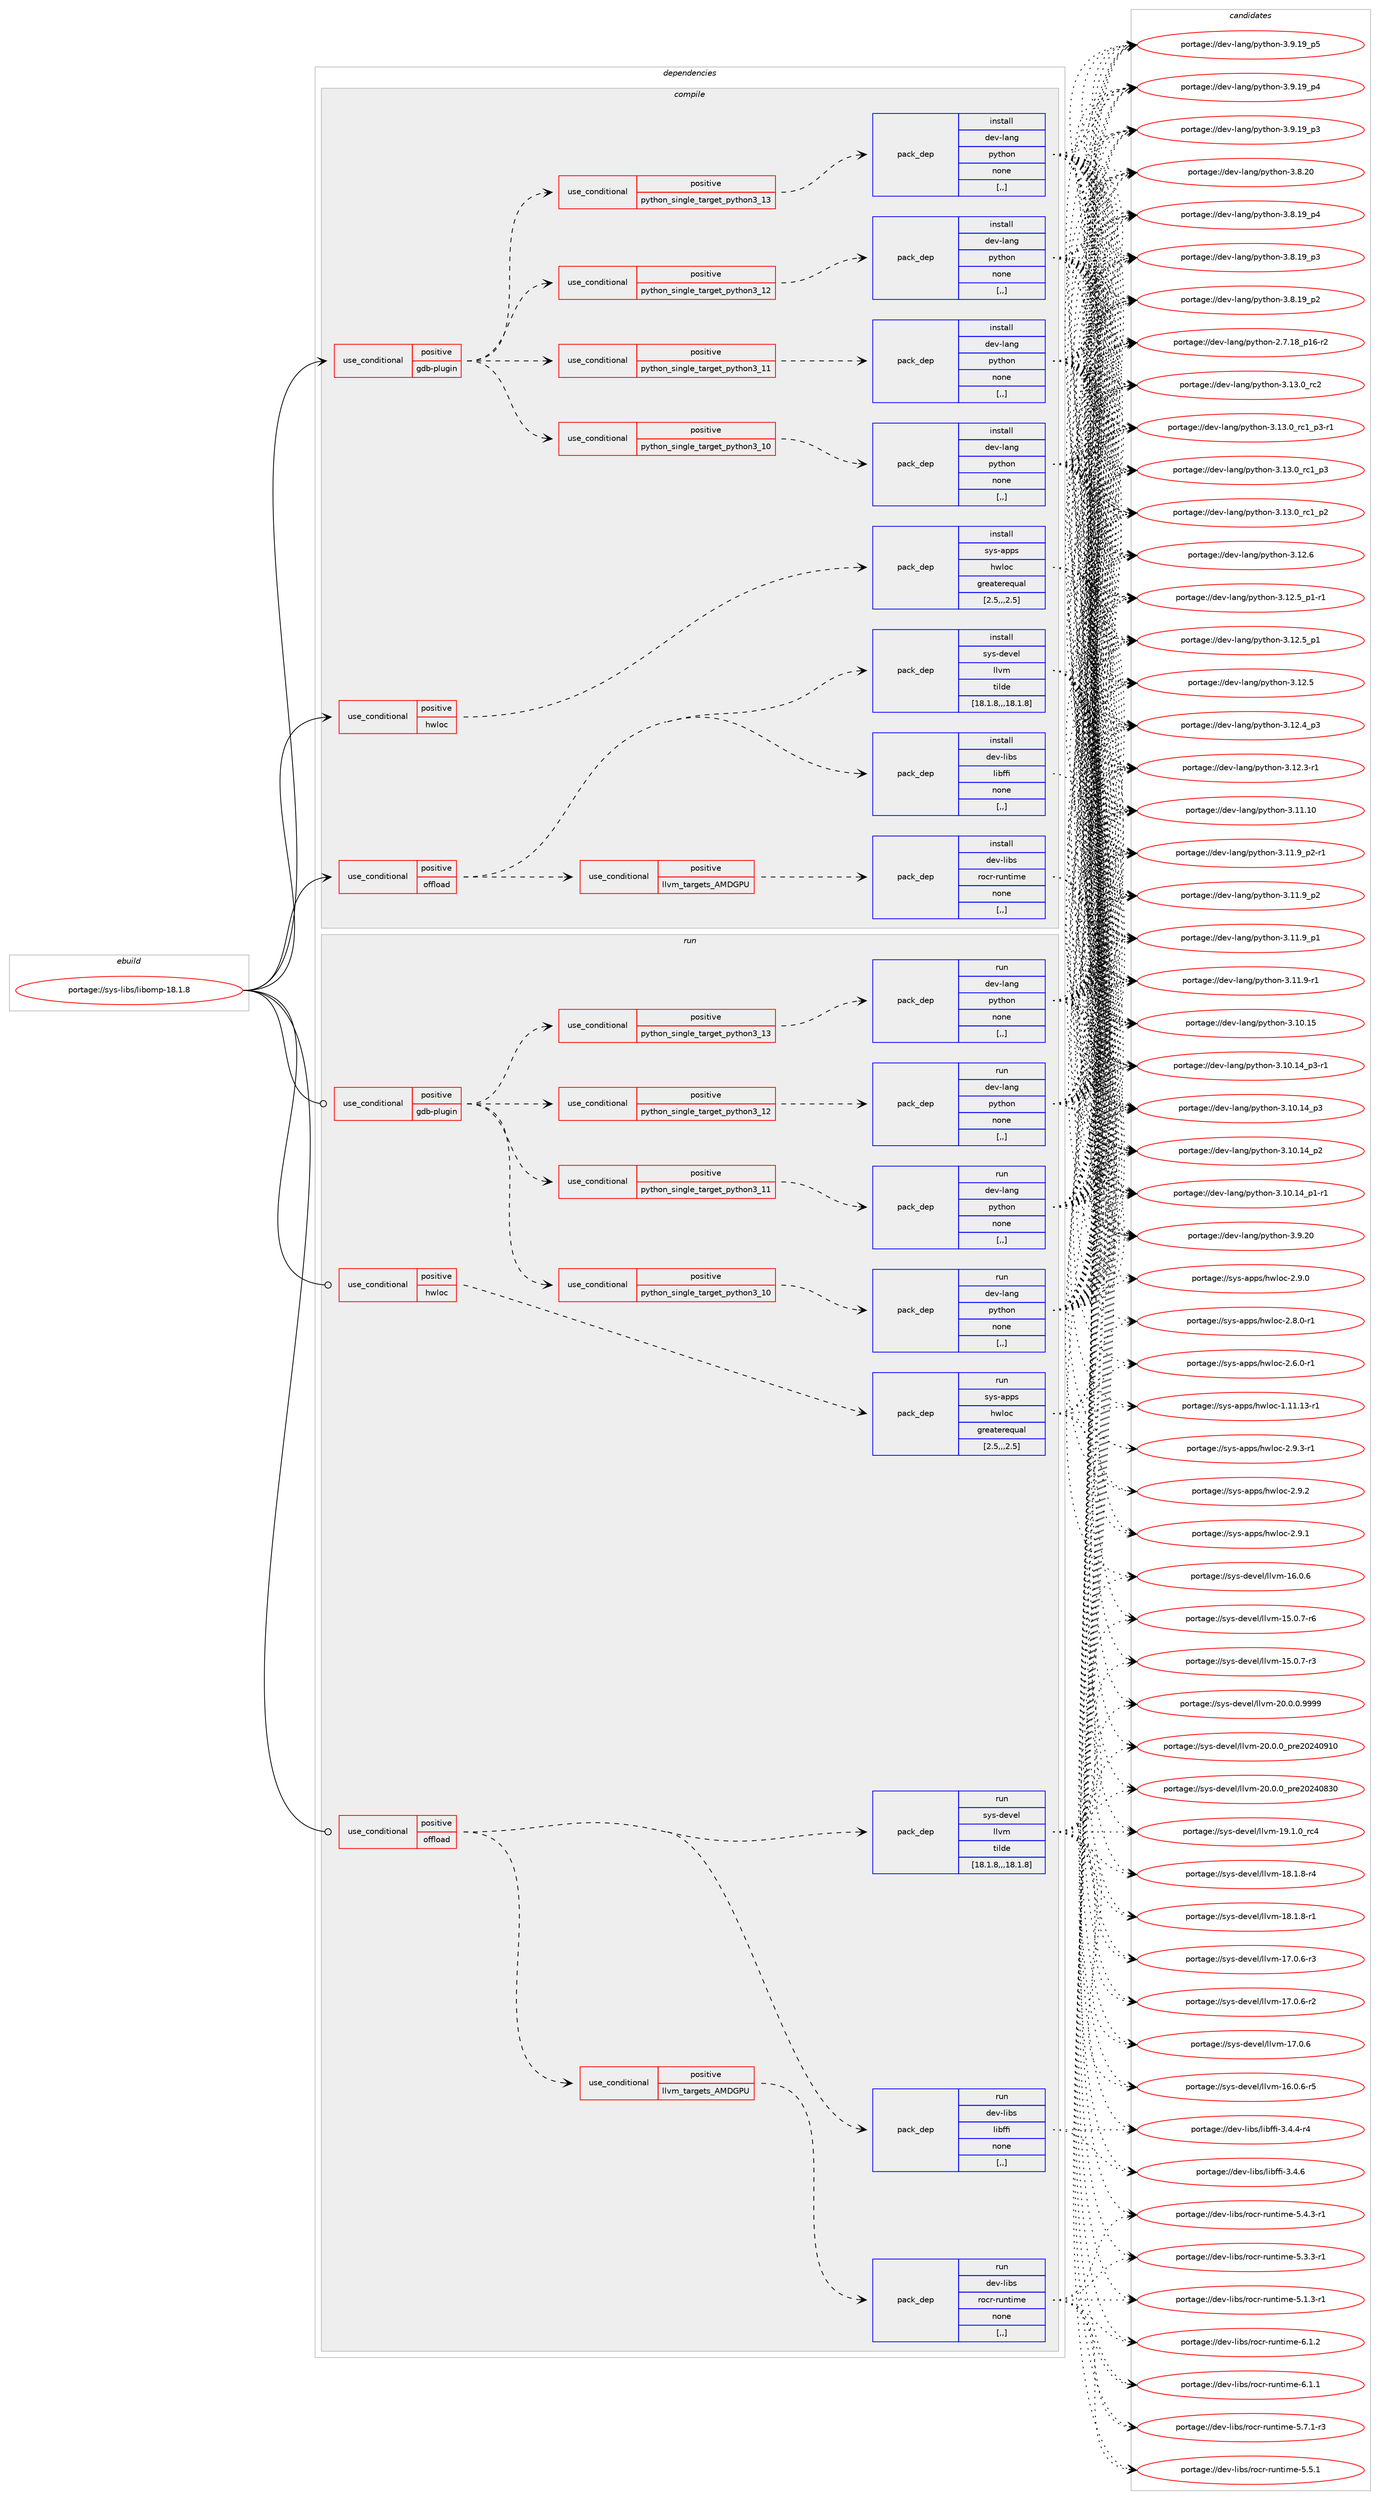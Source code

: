 digraph prolog {

# *************
# Graph options
# *************

newrank=true;
concentrate=true;
compound=true;
graph [rankdir=LR,fontname=Helvetica,fontsize=10,ranksep=1.5];#, ranksep=2.5, nodesep=0.2];
edge  [arrowhead=vee];
node  [fontname=Helvetica,fontsize=10];

# **********
# The ebuild
# **********

subgraph cluster_leftcol {
color=gray;
label=<<i>ebuild</i>>;
id [label="portage://sys-libs/libomp-18.1.8", color=red, width=4, href="../sys-libs/libomp-18.1.8.svg"];
}

# ****************
# The dependencies
# ****************

subgraph cluster_midcol {
color=gray;
label=<<i>dependencies</i>>;
subgraph cluster_compile {
fillcolor="#eeeeee";
style=filled;
label=<<i>compile</i>>;
subgraph cond252063 {
dependency952817 [label=<<TABLE BORDER="0" CELLBORDER="1" CELLSPACING="0" CELLPADDING="4"><TR><TD ROWSPAN="3" CELLPADDING="10">use_conditional</TD></TR><TR><TD>positive</TD></TR><TR><TD>gdb-plugin</TD></TR></TABLE>>, shape=none, color=red];
subgraph cond252064 {
dependency952818 [label=<<TABLE BORDER="0" CELLBORDER="1" CELLSPACING="0" CELLPADDING="4"><TR><TD ROWSPAN="3" CELLPADDING="10">use_conditional</TD></TR><TR><TD>positive</TD></TR><TR><TD>python_single_target_python3_10</TD></TR></TABLE>>, shape=none, color=red];
subgraph pack694021 {
dependency952819 [label=<<TABLE BORDER="0" CELLBORDER="1" CELLSPACING="0" CELLPADDING="4" WIDTH="220"><TR><TD ROWSPAN="6" CELLPADDING="30">pack_dep</TD></TR><TR><TD WIDTH="110">install</TD></TR><TR><TD>dev-lang</TD></TR><TR><TD>python</TD></TR><TR><TD>none</TD></TR><TR><TD>[,,]</TD></TR></TABLE>>, shape=none, color=blue];
}
dependency952818:e -> dependency952819:w [weight=20,style="dashed",arrowhead="vee"];
}
dependency952817:e -> dependency952818:w [weight=20,style="dashed",arrowhead="vee"];
subgraph cond252065 {
dependency952820 [label=<<TABLE BORDER="0" CELLBORDER="1" CELLSPACING="0" CELLPADDING="4"><TR><TD ROWSPAN="3" CELLPADDING="10">use_conditional</TD></TR><TR><TD>positive</TD></TR><TR><TD>python_single_target_python3_11</TD></TR></TABLE>>, shape=none, color=red];
subgraph pack694022 {
dependency952821 [label=<<TABLE BORDER="0" CELLBORDER="1" CELLSPACING="0" CELLPADDING="4" WIDTH="220"><TR><TD ROWSPAN="6" CELLPADDING="30">pack_dep</TD></TR><TR><TD WIDTH="110">install</TD></TR><TR><TD>dev-lang</TD></TR><TR><TD>python</TD></TR><TR><TD>none</TD></TR><TR><TD>[,,]</TD></TR></TABLE>>, shape=none, color=blue];
}
dependency952820:e -> dependency952821:w [weight=20,style="dashed",arrowhead="vee"];
}
dependency952817:e -> dependency952820:w [weight=20,style="dashed",arrowhead="vee"];
subgraph cond252066 {
dependency952822 [label=<<TABLE BORDER="0" CELLBORDER="1" CELLSPACING="0" CELLPADDING="4"><TR><TD ROWSPAN="3" CELLPADDING="10">use_conditional</TD></TR><TR><TD>positive</TD></TR><TR><TD>python_single_target_python3_12</TD></TR></TABLE>>, shape=none, color=red];
subgraph pack694023 {
dependency952823 [label=<<TABLE BORDER="0" CELLBORDER="1" CELLSPACING="0" CELLPADDING="4" WIDTH="220"><TR><TD ROWSPAN="6" CELLPADDING="30">pack_dep</TD></TR><TR><TD WIDTH="110">install</TD></TR><TR><TD>dev-lang</TD></TR><TR><TD>python</TD></TR><TR><TD>none</TD></TR><TR><TD>[,,]</TD></TR></TABLE>>, shape=none, color=blue];
}
dependency952822:e -> dependency952823:w [weight=20,style="dashed",arrowhead="vee"];
}
dependency952817:e -> dependency952822:w [weight=20,style="dashed",arrowhead="vee"];
subgraph cond252067 {
dependency952824 [label=<<TABLE BORDER="0" CELLBORDER="1" CELLSPACING="0" CELLPADDING="4"><TR><TD ROWSPAN="3" CELLPADDING="10">use_conditional</TD></TR><TR><TD>positive</TD></TR><TR><TD>python_single_target_python3_13</TD></TR></TABLE>>, shape=none, color=red];
subgraph pack694024 {
dependency952825 [label=<<TABLE BORDER="0" CELLBORDER="1" CELLSPACING="0" CELLPADDING="4" WIDTH="220"><TR><TD ROWSPAN="6" CELLPADDING="30">pack_dep</TD></TR><TR><TD WIDTH="110">install</TD></TR><TR><TD>dev-lang</TD></TR><TR><TD>python</TD></TR><TR><TD>none</TD></TR><TR><TD>[,,]</TD></TR></TABLE>>, shape=none, color=blue];
}
dependency952824:e -> dependency952825:w [weight=20,style="dashed",arrowhead="vee"];
}
dependency952817:e -> dependency952824:w [weight=20,style="dashed",arrowhead="vee"];
}
id:e -> dependency952817:w [weight=20,style="solid",arrowhead="vee"];
subgraph cond252068 {
dependency952826 [label=<<TABLE BORDER="0" CELLBORDER="1" CELLSPACING="0" CELLPADDING="4"><TR><TD ROWSPAN="3" CELLPADDING="10">use_conditional</TD></TR><TR><TD>positive</TD></TR><TR><TD>hwloc</TD></TR></TABLE>>, shape=none, color=red];
subgraph pack694025 {
dependency952827 [label=<<TABLE BORDER="0" CELLBORDER="1" CELLSPACING="0" CELLPADDING="4" WIDTH="220"><TR><TD ROWSPAN="6" CELLPADDING="30">pack_dep</TD></TR><TR><TD WIDTH="110">install</TD></TR><TR><TD>sys-apps</TD></TR><TR><TD>hwloc</TD></TR><TR><TD>greaterequal</TD></TR><TR><TD>[2.5,,,2.5]</TD></TR></TABLE>>, shape=none, color=blue];
}
dependency952826:e -> dependency952827:w [weight=20,style="dashed",arrowhead="vee"];
}
id:e -> dependency952826:w [weight=20,style="solid",arrowhead="vee"];
subgraph cond252069 {
dependency952828 [label=<<TABLE BORDER="0" CELLBORDER="1" CELLSPACING="0" CELLPADDING="4"><TR><TD ROWSPAN="3" CELLPADDING="10">use_conditional</TD></TR><TR><TD>positive</TD></TR><TR><TD>offload</TD></TR></TABLE>>, shape=none, color=red];
subgraph pack694026 {
dependency952829 [label=<<TABLE BORDER="0" CELLBORDER="1" CELLSPACING="0" CELLPADDING="4" WIDTH="220"><TR><TD ROWSPAN="6" CELLPADDING="30">pack_dep</TD></TR><TR><TD WIDTH="110">install</TD></TR><TR><TD>dev-libs</TD></TR><TR><TD>libffi</TD></TR><TR><TD>none</TD></TR><TR><TD>[,,]</TD></TR></TABLE>>, shape=none, color=blue];
}
dependency952828:e -> dependency952829:w [weight=20,style="dashed",arrowhead="vee"];
subgraph pack694027 {
dependency952830 [label=<<TABLE BORDER="0" CELLBORDER="1" CELLSPACING="0" CELLPADDING="4" WIDTH="220"><TR><TD ROWSPAN="6" CELLPADDING="30">pack_dep</TD></TR><TR><TD WIDTH="110">install</TD></TR><TR><TD>sys-devel</TD></TR><TR><TD>llvm</TD></TR><TR><TD>tilde</TD></TR><TR><TD>[18.1.8,,,18.1.8]</TD></TR></TABLE>>, shape=none, color=blue];
}
dependency952828:e -> dependency952830:w [weight=20,style="dashed",arrowhead="vee"];
subgraph cond252070 {
dependency952831 [label=<<TABLE BORDER="0" CELLBORDER="1" CELLSPACING="0" CELLPADDING="4"><TR><TD ROWSPAN="3" CELLPADDING="10">use_conditional</TD></TR><TR><TD>positive</TD></TR><TR><TD>llvm_targets_AMDGPU</TD></TR></TABLE>>, shape=none, color=red];
subgraph pack694028 {
dependency952832 [label=<<TABLE BORDER="0" CELLBORDER="1" CELLSPACING="0" CELLPADDING="4" WIDTH="220"><TR><TD ROWSPAN="6" CELLPADDING="30">pack_dep</TD></TR><TR><TD WIDTH="110">install</TD></TR><TR><TD>dev-libs</TD></TR><TR><TD>rocr-runtime</TD></TR><TR><TD>none</TD></TR><TR><TD>[,,]</TD></TR></TABLE>>, shape=none, color=blue];
}
dependency952831:e -> dependency952832:w [weight=20,style="dashed",arrowhead="vee"];
}
dependency952828:e -> dependency952831:w [weight=20,style="dashed",arrowhead="vee"];
}
id:e -> dependency952828:w [weight=20,style="solid",arrowhead="vee"];
}
subgraph cluster_compileandrun {
fillcolor="#eeeeee";
style=filled;
label=<<i>compile and run</i>>;
}
subgraph cluster_run {
fillcolor="#eeeeee";
style=filled;
label=<<i>run</i>>;
subgraph cond252071 {
dependency952833 [label=<<TABLE BORDER="0" CELLBORDER="1" CELLSPACING="0" CELLPADDING="4"><TR><TD ROWSPAN="3" CELLPADDING="10">use_conditional</TD></TR><TR><TD>positive</TD></TR><TR><TD>gdb-plugin</TD></TR></TABLE>>, shape=none, color=red];
subgraph cond252072 {
dependency952834 [label=<<TABLE BORDER="0" CELLBORDER="1" CELLSPACING="0" CELLPADDING="4"><TR><TD ROWSPAN="3" CELLPADDING="10">use_conditional</TD></TR><TR><TD>positive</TD></TR><TR><TD>python_single_target_python3_10</TD></TR></TABLE>>, shape=none, color=red];
subgraph pack694029 {
dependency952835 [label=<<TABLE BORDER="0" CELLBORDER="1" CELLSPACING="0" CELLPADDING="4" WIDTH="220"><TR><TD ROWSPAN="6" CELLPADDING="30">pack_dep</TD></TR><TR><TD WIDTH="110">run</TD></TR><TR><TD>dev-lang</TD></TR><TR><TD>python</TD></TR><TR><TD>none</TD></TR><TR><TD>[,,]</TD></TR></TABLE>>, shape=none, color=blue];
}
dependency952834:e -> dependency952835:w [weight=20,style="dashed",arrowhead="vee"];
}
dependency952833:e -> dependency952834:w [weight=20,style="dashed",arrowhead="vee"];
subgraph cond252073 {
dependency952836 [label=<<TABLE BORDER="0" CELLBORDER="1" CELLSPACING="0" CELLPADDING="4"><TR><TD ROWSPAN="3" CELLPADDING="10">use_conditional</TD></TR><TR><TD>positive</TD></TR><TR><TD>python_single_target_python3_11</TD></TR></TABLE>>, shape=none, color=red];
subgraph pack694030 {
dependency952837 [label=<<TABLE BORDER="0" CELLBORDER="1" CELLSPACING="0" CELLPADDING="4" WIDTH="220"><TR><TD ROWSPAN="6" CELLPADDING="30">pack_dep</TD></TR><TR><TD WIDTH="110">run</TD></TR><TR><TD>dev-lang</TD></TR><TR><TD>python</TD></TR><TR><TD>none</TD></TR><TR><TD>[,,]</TD></TR></TABLE>>, shape=none, color=blue];
}
dependency952836:e -> dependency952837:w [weight=20,style="dashed",arrowhead="vee"];
}
dependency952833:e -> dependency952836:w [weight=20,style="dashed",arrowhead="vee"];
subgraph cond252074 {
dependency952838 [label=<<TABLE BORDER="0" CELLBORDER="1" CELLSPACING="0" CELLPADDING="4"><TR><TD ROWSPAN="3" CELLPADDING="10">use_conditional</TD></TR><TR><TD>positive</TD></TR><TR><TD>python_single_target_python3_12</TD></TR></TABLE>>, shape=none, color=red];
subgraph pack694031 {
dependency952839 [label=<<TABLE BORDER="0" CELLBORDER="1" CELLSPACING="0" CELLPADDING="4" WIDTH="220"><TR><TD ROWSPAN="6" CELLPADDING="30">pack_dep</TD></TR><TR><TD WIDTH="110">run</TD></TR><TR><TD>dev-lang</TD></TR><TR><TD>python</TD></TR><TR><TD>none</TD></TR><TR><TD>[,,]</TD></TR></TABLE>>, shape=none, color=blue];
}
dependency952838:e -> dependency952839:w [weight=20,style="dashed",arrowhead="vee"];
}
dependency952833:e -> dependency952838:w [weight=20,style="dashed",arrowhead="vee"];
subgraph cond252075 {
dependency952840 [label=<<TABLE BORDER="0" CELLBORDER="1" CELLSPACING="0" CELLPADDING="4"><TR><TD ROWSPAN="3" CELLPADDING="10">use_conditional</TD></TR><TR><TD>positive</TD></TR><TR><TD>python_single_target_python3_13</TD></TR></TABLE>>, shape=none, color=red];
subgraph pack694032 {
dependency952841 [label=<<TABLE BORDER="0" CELLBORDER="1" CELLSPACING="0" CELLPADDING="4" WIDTH="220"><TR><TD ROWSPAN="6" CELLPADDING="30">pack_dep</TD></TR><TR><TD WIDTH="110">run</TD></TR><TR><TD>dev-lang</TD></TR><TR><TD>python</TD></TR><TR><TD>none</TD></TR><TR><TD>[,,]</TD></TR></TABLE>>, shape=none, color=blue];
}
dependency952840:e -> dependency952841:w [weight=20,style="dashed",arrowhead="vee"];
}
dependency952833:e -> dependency952840:w [weight=20,style="dashed",arrowhead="vee"];
}
id:e -> dependency952833:w [weight=20,style="solid",arrowhead="odot"];
subgraph cond252076 {
dependency952842 [label=<<TABLE BORDER="0" CELLBORDER="1" CELLSPACING="0" CELLPADDING="4"><TR><TD ROWSPAN="3" CELLPADDING="10">use_conditional</TD></TR><TR><TD>positive</TD></TR><TR><TD>hwloc</TD></TR></TABLE>>, shape=none, color=red];
subgraph pack694033 {
dependency952843 [label=<<TABLE BORDER="0" CELLBORDER="1" CELLSPACING="0" CELLPADDING="4" WIDTH="220"><TR><TD ROWSPAN="6" CELLPADDING="30">pack_dep</TD></TR><TR><TD WIDTH="110">run</TD></TR><TR><TD>sys-apps</TD></TR><TR><TD>hwloc</TD></TR><TR><TD>greaterequal</TD></TR><TR><TD>[2.5,,,2.5]</TD></TR></TABLE>>, shape=none, color=blue];
}
dependency952842:e -> dependency952843:w [weight=20,style="dashed",arrowhead="vee"];
}
id:e -> dependency952842:w [weight=20,style="solid",arrowhead="odot"];
subgraph cond252077 {
dependency952844 [label=<<TABLE BORDER="0" CELLBORDER="1" CELLSPACING="0" CELLPADDING="4"><TR><TD ROWSPAN="3" CELLPADDING="10">use_conditional</TD></TR><TR><TD>positive</TD></TR><TR><TD>offload</TD></TR></TABLE>>, shape=none, color=red];
subgraph pack694034 {
dependency952845 [label=<<TABLE BORDER="0" CELLBORDER="1" CELLSPACING="0" CELLPADDING="4" WIDTH="220"><TR><TD ROWSPAN="6" CELLPADDING="30">pack_dep</TD></TR><TR><TD WIDTH="110">run</TD></TR><TR><TD>dev-libs</TD></TR><TR><TD>libffi</TD></TR><TR><TD>none</TD></TR><TR><TD>[,,]</TD></TR></TABLE>>, shape=none, color=blue];
}
dependency952844:e -> dependency952845:w [weight=20,style="dashed",arrowhead="vee"];
subgraph pack694035 {
dependency952846 [label=<<TABLE BORDER="0" CELLBORDER="1" CELLSPACING="0" CELLPADDING="4" WIDTH="220"><TR><TD ROWSPAN="6" CELLPADDING="30">pack_dep</TD></TR><TR><TD WIDTH="110">run</TD></TR><TR><TD>sys-devel</TD></TR><TR><TD>llvm</TD></TR><TR><TD>tilde</TD></TR><TR><TD>[18.1.8,,,18.1.8]</TD></TR></TABLE>>, shape=none, color=blue];
}
dependency952844:e -> dependency952846:w [weight=20,style="dashed",arrowhead="vee"];
subgraph cond252078 {
dependency952847 [label=<<TABLE BORDER="0" CELLBORDER="1" CELLSPACING="0" CELLPADDING="4"><TR><TD ROWSPAN="3" CELLPADDING="10">use_conditional</TD></TR><TR><TD>positive</TD></TR><TR><TD>llvm_targets_AMDGPU</TD></TR></TABLE>>, shape=none, color=red];
subgraph pack694036 {
dependency952848 [label=<<TABLE BORDER="0" CELLBORDER="1" CELLSPACING="0" CELLPADDING="4" WIDTH="220"><TR><TD ROWSPAN="6" CELLPADDING="30">pack_dep</TD></TR><TR><TD WIDTH="110">run</TD></TR><TR><TD>dev-libs</TD></TR><TR><TD>rocr-runtime</TD></TR><TR><TD>none</TD></TR><TR><TD>[,,]</TD></TR></TABLE>>, shape=none, color=blue];
}
dependency952847:e -> dependency952848:w [weight=20,style="dashed",arrowhead="vee"];
}
dependency952844:e -> dependency952847:w [weight=20,style="dashed",arrowhead="vee"];
}
id:e -> dependency952844:w [weight=20,style="solid",arrowhead="odot"];
}
}

# **************
# The candidates
# **************

subgraph cluster_choices {
rank=same;
color=gray;
label=<<i>candidates</i>>;

subgraph choice694021 {
color=black;
nodesep=1;
choice10010111845108971101034711212111610411111045514649514648951149950 [label="portage://dev-lang/python-3.13.0_rc2", color=red, width=4,href="../dev-lang/python-3.13.0_rc2.svg"];
choice1001011184510897110103471121211161041111104551464951464895114994995112514511449 [label="portage://dev-lang/python-3.13.0_rc1_p3-r1", color=red, width=4,href="../dev-lang/python-3.13.0_rc1_p3-r1.svg"];
choice100101118451089711010347112121116104111110455146495146489511499499511251 [label="portage://dev-lang/python-3.13.0_rc1_p3", color=red, width=4,href="../dev-lang/python-3.13.0_rc1_p3.svg"];
choice100101118451089711010347112121116104111110455146495146489511499499511250 [label="portage://dev-lang/python-3.13.0_rc1_p2", color=red, width=4,href="../dev-lang/python-3.13.0_rc1_p2.svg"];
choice10010111845108971101034711212111610411111045514649504654 [label="portage://dev-lang/python-3.12.6", color=red, width=4,href="../dev-lang/python-3.12.6.svg"];
choice1001011184510897110103471121211161041111104551464950465395112494511449 [label="portage://dev-lang/python-3.12.5_p1-r1", color=red, width=4,href="../dev-lang/python-3.12.5_p1-r1.svg"];
choice100101118451089711010347112121116104111110455146495046539511249 [label="portage://dev-lang/python-3.12.5_p1", color=red, width=4,href="../dev-lang/python-3.12.5_p1.svg"];
choice10010111845108971101034711212111610411111045514649504653 [label="portage://dev-lang/python-3.12.5", color=red, width=4,href="../dev-lang/python-3.12.5.svg"];
choice100101118451089711010347112121116104111110455146495046529511251 [label="portage://dev-lang/python-3.12.4_p3", color=red, width=4,href="../dev-lang/python-3.12.4_p3.svg"];
choice100101118451089711010347112121116104111110455146495046514511449 [label="portage://dev-lang/python-3.12.3-r1", color=red, width=4,href="../dev-lang/python-3.12.3-r1.svg"];
choice1001011184510897110103471121211161041111104551464949464948 [label="portage://dev-lang/python-3.11.10", color=red, width=4,href="../dev-lang/python-3.11.10.svg"];
choice1001011184510897110103471121211161041111104551464949465795112504511449 [label="portage://dev-lang/python-3.11.9_p2-r1", color=red, width=4,href="../dev-lang/python-3.11.9_p2-r1.svg"];
choice100101118451089711010347112121116104111110455146494946579511250 [label="portage://dev-lang/python-3.11.9_p2", color=red, width=4,href="../dev-lang/python-3.11.9_p2.svg"];
choice100101118451089711010347112121116104111110455146494946579511249 [label="portage://dev-lang/python-3.11.9_p1", color=red, width=4,href="../dev-lang/python-3.11.9_p1.svg"];
choice100101118451089711010347112121116104111110455146494946574511449 [label="portage://dev-lang/python-3.11.9-r1", color=red, width=4,href="../dev-lang/python-3.11.9-r1.svg"];
choice1001011184510897110103471121211161041111104551464948464953 [label="portage://dev-lang/python-3.10.15", color=red, width=4,href="../dev-lang/python-3.10.15.svg"];
choice100101118451089711010347112121116104111110455146494846495295112514511449 [label="portage://dev-lang/python-3.10.14_p3-r1", color=red, width=4,href="../dev-lang/python-3.10.14_p3-r1.svg"];
choice10010111845108971101034711212111610411111045514649484649529511251 [label="portage://dev-lang/python-3.10.14_p3", color=red, width=4,href="../dev-lang/python-3.10.14_p3.svg"];
choice10010111845108971101034711212111610411111045514649484649529511250 [label="portage://dev-lang/python-3.10.14_p2", color=red, width=4,href="../dev-lang/python-3.10.14_p2.svg"];
choice100101118451089711010347112121116104111110455146494846495295112494511449 [label="portage://dev-lang/python-3.10.14_p1-r1", color=red, width=4,href="../dev-lang/python-3.10.14_p1-r1.svg"];
choice10010111845108971101034711212111610411111045514657465048 [label="portage://dev-lang/python-3.9.20", color=red, width=4,href="../dev-lang/python-3.9.20.svg"];
choice100101118451089711010347112121116104111110455146574649579511253 [label="portage://dev-lang/python-3.9.19_p5", color=red, width=4,href="../dev-lang/python-3.9.19_p5.svg"];
choice100101118451089711010347112121116104111110455146574649579511252 [label="portage://dev-lang/python-3.9.19_p4", color=red, width=4,href="../dev-lang/python-3.9.19_p4.svg"];
choice100101118451089711010347112121116104111110455146574649579511251 [label="portage://dev-lang/python-3.9.19_p3", color=red, width=4,href="../dev-lang/python-3.9.19_p3.svg"];
choice10010111845108971101034711212111610411111045514656465048 [label="portage://dev-lang/python-3.8.20", color=red, width=4,href="../dev-lang/python-3.8.20.svg"];
choice100101118451089711010347112121116104111110455146564649579511252 [label="portage://dev-lang/python-3.8.19_p4", color=red, width=4,href="../dev-lang/python-3.8.19_p4.svg"];
choice100101118451089711010347112121116104111110455146564649579511251 [label="portage://dev-lang/python-3.8.19_p3", color=red, width=4,href="../dev-lang/python-3.8.19_p3.svg"];
choice100101118451089711010347112121116104111110455146564649579511250 [label="portage://dev-lang/python-3.8.19_p2", color=red, width=4,href="../dev-lang/python-3.8.19_p2.svg"];
choice100101118451089711010347112121116104111110455046554649569511249544511450 [label="portage://dev-lang/python-2.7.18_p16-r2", color=red, width=4,href="../dev-lang/python-2.7.18_p16-r2.svg"];
dependency952819:e -> choice10010111845108971101034711212111610411111045514649514648951149950:w [style=dotted,weight="100"];
dependency952819:e -> choice1001011184510897110103471121211161041111104551464951464895114994995112514511449:w [style=dotted,weight="100"];
dependency952819:e -> choice100101118451089711010347112121116104111110455146495146489511499499511251:w [style=dotted,weight="100"];
dependency952819:e -> choice100101118451089711010347112121116104111110455146495146489511499499511250:w [style=dotted,weight="100"];
dependency952819:e -> choice10010111845108971101034711212111610411111045514649504654:w [style=dotted,weight="100"];
dependency952819:e -> choice1001011184510897110103471121211161041111104551464950465395112494511449:w [style=dotted,weight="100"];
dependency952819:e -> choice100101118451089711010347112121116104111110455146495046539511249:w [style=dotted,weight="100"];
dependency952819:e -> choice10010111845108971101034711212111610411111045514649504653:w [style=dotted,weight="100"];
dependency952819:e -> choice100101118451089711010347112121116104111110455146495046529511251:w [style=dotted,weight="100"];
dependency952819:e -> choice100101118451089711010347112121116104111110455146495046514511449:w [style=dotted,weight="100"];
dependency952819:e -> choice1001011184510897110103471121211161041111104551464949464948:w [style=dotted,weight="100"];
dependency952819:e -> choice1001011184510897110103471121211161041111104551464949465795112504511449:w [style=dotted,weight="100"];
dependency952819:e -> choice100101118451089711010347112121116104111110455146494946579511250:w [style=dotted,weight="100"];
dependency952819:e -> choice100101118451089711010347112121116104111110455146494946579511249:w [style=dotted,weight="100"];
dependency952819:e -> choice100101118451089711010347112121116104111110455146494946574511449:w [style=dotted,weight="100"];
dependency952819:e -> choice1001011184510897110103471121211161041111104551464948464953:w [style=dotted,weight="100"];
dependency952819:e -> choice100101118451089711010347112121116104111110455146494846495295112514511449:w [style=dotted,weight="100"];
dependency952819:e -> choice10010111845108971101034711212111610411111045514649484649529511251:w [style=dotted,weight="100"];
dependency952819:e -> choice10010111845108971101034711212111610411111045514649484649529511250:w [style=dotted,weight="100"];
dependency952819:e -> choice100101118451089711010347112121116104111110455146494846495295112494511449:w [style=dotted,weight="100"];
dependency952819:e -> choice10010111845108971101034711212111610411111045514657465048:w [style=dotted,weight="100"];
dependency952819:e -> choice100101118451089711010347112121116104111110455146574649579511253:w [style=dotted,weight="100"];
dependency952819:e -> choice100101118451089711010347112121116104111110455146574649579511252:w [style=dotted,weight="100"];
dependency952819:e -> choice100101118451089711010347112121116104111110455146574649579511251:w [style=dotted,weight="100"];
dependency952819:e -> choice10010111845108971101034711212111610411111045514656465048:w [style=dotted,weight="100"];
dependency952819:e -> choice100101118451089711010347112121116104111110455146564649579511252:w [style=dotted,weight="100"];
dependency952819:e -> choice100101118451089711010347112121116104111110455146564649579511251:w [style=dotted,weight="100"];
dependency952819:e -> choice100101118451089711010347112121116104111110455146564649579511250:w [style=dotted,weight="100"];
dependency952819:e -> choice100101118451089711010347112121116104111110455046554649569511249544511450:w [style=dotted,weight="100"];
}
subgraph choice694022 {
color=black;
nodesep=1;
choice10010111845108971101034711212111610411111045514649514648951149950 [label="portage://dev-lang/python-3.13.0_rc2", color=red, width=4,href="../dev-lang/python-3.13.0_rc2.svg"];
choice1001011184510897110103471121211161041111104551464951464895114994995112514511449 [label="portage://dev-lang/python-3.13.0_rc1_p3-r1", color=red, width=4,href="../dev-lang/python-3.13.0_rc1_p3-r1.svg"];
choice100101118451089711010347112121116104111110455146495146489511499499511251 [label="portage://dev-lang/python-3.13.0_rc1_p3", color=red, width=4,href="../dev-lang/python-3.13.0_rc1_p3.svg"];
choice100101118451089711010347112121116104111110455146495146489511499499511250 [label="portage://dev-lang/python-3.13.0_rc1_p2", color=red, width=4,href="../dev-lang/python-3.13.0_rc1_p2.svg"];
choice10010111845108971101034711212111610411111045514649504654 [label="portage://dev-lang/python-3.12.6", color=red, width=4,href="../dev-lang/python-3.12.6.svg"];
choice1001011184510897110103471121211161041111104551464950465395112494511449 [label="portage://dev-lang/python-3.12.5_p1-r1", color=red, width=4,href="../dev-lang/python-3.12.5_p1-r1.svg"];
choice100101118451089711010347112121116104111110455146495046539511249 [label="portage://dev-lang/python-3.12.5_p1", color=red, width=4,href="../dev-lang/python-3.12.5_p1.svg"];
choice10010111845108971101034711212111610411111045514649504653 [label="portage://dev-lang/python-3.12.5", color=red, width=4,href="../dev-lang/python-3.12.5.svg"];
choice100101118451089711010347112121116104111110455146495046529511251 [label="portage://dev-lang/python-3.12.4_p3", color=red, width=4,href="../dev-lang/python-3.12.4_p3.svg"];
choice100101118451089711010347112121116104111110455146495046514511449 [label="portage://dev-lang/python-3.12.3-r1", color=red, width=4,href="../dev-lang/python-3.12.3-r1.svg"];
choice1001011184510897110103471121211161041111104551464949464948 [label="portage://dev-lang/python-3.11.10", color=red, width=4,href="../dev-lang/python-3.11.10.svg"];
choice1001011184510897110103471121211161041111104551464949465795112504511449 [label="portage://dev-lang/python-3.11.9_p2-r1", color=red, width=4,href="../dev-lang/python-3.11.9_p2-r1.svg"];
choice100101118451089711010347112121116104111110455146494946579511250 [label="portage://dev-lang/python-3.11.9_p2", color=red, width=4,href="../dev-lang/python-3.11.9_p2.svg"];
choice100101118451089711010347112121116104111110455146494946579511249 [label="portage://dev-lang/python-3.11.9_p1", color=red, width=4,href="../dev-lang/python-3.11.9_p1.svg"];
choice100101118451089711010347112121116104111110455146494946574511449 [label="portage://dev-lang/python-3.11.9-r1", color=red, width=4,href="../dev-lang/python-3.11.9-r1.svg"];
choice1001011184510897110103471121211161041111104551464948464953 [label="portage://dev-lang/python-3.10.15", color=red, width=4,href="../dev-lang/python-3.10.15.svg"];
choice100101118451089711010347112121116104111110455146494846495295112514511449 [label="portage://dev-lang/python-3.10.14_p3-r1", color=red, width=4,href="../dev-lang/python-3.10.14_p3-r1.svg"];
choice10010111845108971101034711212111610411111045514649484649529511251 [label="portage://dev-lang/python-3.10.14_p3", color=red, width=4,href="../dev-lang/python-3.10.14_p3.svg"];
choice10010111845108971101034711212111610411111045514649484649529511250 [label="portage://dev-lang/python-3.10.14_p2", color=red, width=4,href="../dev-lang/python-3.10.14_p2.svg"];
choice100101118451089711010347112121116104111110455146494846495295112494511449 [label="portage://dev-lang/python-3.10.14_p1-r1", color=red, width=4,href="../dev-lang/python-3.10.14_p1-r1.svg"];
choice10010111845108971101034711212111610411111045514657465048 [label="portage://dev-lang/python-3.9.20", color=red, width=4,href="../dev-lang/python-3.9.20.svg"];
choice100101118451089711010347112121116104111110455146574649579511253 [label="portage://dev-lang/python-3.9.19_p5", color=red, width=4,href="../dev-lang/python-3.9.19_p5.svg"];
choice100101118451089711010347112121116104111110455146574649579511252 [label="portage://dev-lang/python-3.9.19_p4", color=red, width=4,href="../dev-lang/python-3.9.19_p4.svg"];
choice100101118451089711010347112121116104111110455146574649579511251 [label="portage://dev-lang/python-3.9.19_p3", color=red, width=4,href="../dev-lang/python-3.9.19_p3.svg"];
choice10010111845108971101034711212111610411111045514656465048 [label="portage://dev-lang/python-3.8.20", color=red, width=4,href="../dev-lang/python-3.8.20.svg"];
choice100101118451089711010347112121116104111110455146564649579511252 [label="portage://dev-lang/python-3.8.19_p4", color=red, width=4,href="../dev-lang/python-3.8.19_p4.svg"];
choice100101118451089711010347112121116104111110455146564649579511251 [label="portage://dev-lang/python-3.8.19_p3", color=red, width=4,href="../dev-lang/python-3.8.19_p3.svg"];
choice100101118451089711010347112121116104111110455146564649579511250 [label="portage://dev-lang/python-3.8.19_p2", color=red, width=4,href="../dev-lang/python-3.8.19_p2.svg"];
choice100101118451089711010347112121116104111110455046554649569511249544511450 [label="portage://dev-lang/python-2.7.18_p16-r2", color=red, width=4,href="../dev-lang/python-2.7.18_p16-r2.svg"];
dependency952821:e -> choice10010111845108971101034711212111610411111045514649514648951149950:w [style=dotted,weight="100"];
dependency952821:e -> choice1001011184510897110103471121211161041111104551464951464895114994995112514511449:w [style=dotted,weight="100"];
dependency952821:e -> choice100101118451089711010347112121116104111110455146495146489511499499511251:w [style=dotted,weight="100"];
dependency952821:e -> choice100101118451089711010347112121116104111110455146495146489511499499511250:w [style=dotted,weight="100"];
dependency952821:e -> choice10010111845108971101034711212111610411111045514649504654:w [style=dotted,weight="100"];
dependency952821:e -> choice1001011184510897110103471121211161041111104551464950465395112494511449:w [style=dotted,weight="100"];
dependency952821:e -> choice100101118451089711010347112121116104111110455146495046539511249:w [style=dotted,weight="100"];
dependency952821:e -> choice10010111845108971101034711212111610411111045514649504653:w [style=dotted,weight="100"];
dependency952821:e -> choice100101118451089711010347112121116104111110455146495046529511251:w [style=dotted,weight="100"];
dependency952821:e -> choice100101118451089711010347112121116104111110455146495046514511449:w [style=dotted,weight="100"];
dependency952821:e -> choice1001011184510897110103471121211161041111104551464949464948:w [style=dotted,weight="100"];
dependency952821:e -> choice1001011184510897110103471121211161041111104551464949465795112504511449:w [style=dotted,weight="100"];
dependency952821:e -> choice100101118451089711010347112121116104111110455146494946579511250:w [style=dotted,weight="100"];
dependency952821:e -> choice100101118451089711010347112121116104111110455146494946579511249:w [style=dotted,weight="100"];
dependency952821:e -> choice100101118451089711010347112121116104111110455146494946574511449:w [style=dotted,weight="100"];
dependency952821:e -> choice1001011184510897110103471121211161041111104551464948464953:w [style=dotted,weight="100"];
dependency952821:e -> choice100101118451089711010347112121116104111110455146494846495295112514511449:w [style=dotted,weight="100"];
dependency952821:e -> choice10010111845108971101034711212111610411111045514649484649529511251:w [style=dotted,weight="100"];
dependency952821:e -> choice10010111845108971101034711212111610411111045514649484649529511250:w [style=dotted,weight="100"];
dependency952821:e -> choice100101118451089711010347112121116104111110455146494846495295112494511449:w [style=dotted,weight="100"];
dependency952821:e -> choice10010111845108971101034711212111610411111045514657465048:w [style=dotted,weight="100"];
dependency952821:e -> choice100101118451089711010347112121116104111110455146574649579511253:w [style=dotted,weight="100"];
dependency952821:e -> choice100101118451089711010347112121116104111110455146574649579511252:w [style=dotted,weight="100"];
dependency952821:e -> choice100101118451089711010347112121116104111110455146574649579511251:w [style=dotted,weight="100"];
dependency952821:e -> choice10010111845108971101034711212111610411111045514656465048:w [style=dotted,weight="100"];
dependency952821:e -> choice100101118451089711010347112121116104111110455146564649579511252:w [style=dotted,weight="100"];
dependency952821:e -> choice100101118451089711010347112121116104111110455146564649579511251:w [style=dotted,weight="100"];
dependency952821:e -> choice100101118451089711010347112121116104111110455146564649579511250:w [style=dotted,weight="100"];
dependency952821:e -> choice100101118451089711010347112121116104111110455046554649569511249544511450:w [style=dotted,weight="100"];
}
subgraph choice694023 {
color=black;
nodesep=1;
choice10010111845108971101034711212111610411111045514649514648951149950 [label="portage://dev-lang/python-3.13.0_rc2", color=red, width=4,href="../dev-lang/python-3.13.0_rc2.svg"];
choice1001011184510897110103471121211161041111104551464951464895114994995112514511449 [label="portage://dev-lang/python-3.13.0_rc1_p3-r1", color=red, width=4,href="../dev-lang/python-3.13.0_rc1_p3-r1.svg"];
choice100101118451089711010347112121116104111110455146495146489511499499511251 [label="portage://dev-lang/python-3.13.0_rc1_p3", color=red, width=4,href="../dev-lang/python-3.13.0_rc1_p3.svg"];
choice100101118451089711010347112121116104111110455146495146489511499499511250 [label="portage://dev-lang/python-3.13.0_rc1_p2", color=red, width=4,href="../dev-lang/python-3.13.0_rc1_p2.svg"];
choice10010111845108971101034711212111610411111045514649504654 [label="portage://dev-lang/python-3.12.6", color=red, width=4,href="../dev-lang/python-3.12.6.svg"];
choice1001011184510897110103471121211161041111104551464950465395112494511449 [label="portage://dev-lang/python-3.12.5_p1-r1", color=red, width=4,href="../dev-lang/python-3.12.5_p1-r1.svg"];
choice100101118451089711010347112121116104111110455146495046539511249 [label="portage://dev-lang/python-3.12.5_p1", color=red, width=4,href="../dev-lang/python-3.12.5_p1.svg"];
choice10010111845108971101034711212111610411111045514649504653 [label="portage://dev-lang/python-3.12.5", color=red, width=4,href="../dev-lang/python-3.12.5.svg"];
choice100101118451089711010347112121116104111110455146495046529511251 [label="portage://dev-lang/python-3.12.4_p3", color=red, width=4,href="../dev-lang/python-3.12.4_p3.svg"];
choice100101118451089711010347112121116104111110455146495046514511449 [label="portage://dev-lang/python-3.12.3-r1", color=red, width=4,href="../dev-lang/python-3.12.3-r1.svg"];
choice1001011184510897110103471121211161041111104551464949464948 [label="portage://dev-lang/python-3.11.10", color=red, width=4,href="../dev-lang/python-3.11.10.svg"];
choice1001011184510897110103471121211161041111104551464949465795112504511449 [label="portage://dev-lang/python-3.11.9_p2-r1", color=red, width=4,href="../dev-lang/python-3.11.9_p2-r1.svg"];
choice100101118451089711010347112121116104111110455146494946579511250 [label="portage://dev-lang/python-3.11.9_p2", color=red, width=4,href="../dev-lang/python-3.11.9_p2.svg"];
choice100101118451089711010347112121116104111110455146494946579511249 [label="portage://dev-lang/python-3.11.9_p1", color=red, width=4,href="../dev-lang/python-3.11.9_p1.svg"];
choice100101118451089711010347112121116104111110455146494946574511449 [label="portage://dev-lang/python-3.11.9-r1", color=red, width=4,href="../dev-lang/python-3.11.9-r1.svg"];
choice1001011184510897110103471121211161041111104551464948464953 [label="portage://dev-lang/python-3.10.15", color=red, width=4,href="../dev-lang/python-3.10.15.svg"];
choice100101118451089711010347112121116104111110455146494846495295112514511449 [label="portage://dev-lang/python-3.10.14_p3-r1", color=red, width=4,href="../dev-lang/python-3.10.14_p3-r1.svg"];
choice10010111845108971101034711212111610411111045514649484649529511251 [label="portage://dev-lang/python-3.10.14_p3", color=red, width=4,href="../dev-lang/python-3.10.14_p3.svg"];
choice10010111845108971101034711212111610411111045514649484649529511250 [label="portage://dev-lang/python-3.10.14_p2", color=red, width=4,href="../dev-lang/python-3.10.14_p2.svg"];
choice100101118451089711010347112121116104111110455146494846495295112494511449 [label="portage://dev-lang/python-3.10.14_p1-r1", color=red, width=4,href="../dev-lang/python-3.10.14_p1-r1.svg"];
choice10010111845108971101034711212111610411111045514657465048 [label="portage://dev-lang/python-3.9.20", color=red, width=4,href="../dev-lang/python-3.9.20.svg"];
choice100101118451089711010347112121116104111110455146574649579511253 [label="portage://dev-lang/python-3.9.19_p5", color=red, width=4,href="../dev-lang/python-3.9.19_p5.svg"];
choice100101118451089711010347112121116104111110455146574649579511252 [label="portage://dev-lang/python-3.9.19_p4", color=red, width=4,href="../dev-lang/python-3.9.19_p4.svg"];
choice100101118451089711010347112121116104111110455146574649579511251 [label="portage://dev-lang/python-3.9.19_p3", color=red, width=4,href="../dev-lang/python-3.9.19_p3.svg"];
choice10010111845108971101034711212111610411111045514656465048 [label="portage://dev-lang/python-3.8.20", color=red, width=4,href="../dev-lang/python-3.8.20.svg"];
choice100101118451089711010347112121116104111110455146564649579511252 [label="portage://dev-lang/python-3.8.19_p4", color=red, width=4,href="../dev-lang/python-3.8.19_p4.svg"];
choice100101118451089711010347112121116104111110455146564649579511251 [label="portage://dev-lang/python-3.8.19_p3", color=red, width=4,href="../dev-lang/python-3.8.19_p3.svg"];
choice100101118451089711010347112121116104111110455146564649579511250 [label="portage://dev-lang/python-3.8.19_p2", color=red, width=4,href="../dev-lang/python-3.8.19_p2.svg"];
choice100101118451089711010347112121116104111110455046554649569511249544511450 [label="portage://dev-lang/python-2.7.18_p16-r2", color=red, width=4,href="../dev-lang/python-2.7.18_p16-r2.svg"];
dependency952823:e -> choice10010111845108971101034711212111610411111045514649514648951149950:w [style=dotted,weight="100"];
dependency952823:e -> choice1001011184510897110103471121211161041111104551464951464895114994995112514511449:w [style=dotted,weight="100"];
dependency952823:e -> choice100101118451089711010347112121116104111110455146495146489511499499511251:w [style=dotted,weight="100"];
dependency952823:e -> choice100101118451089711010347112121116104111110455146495146489511499499511250:w [style=dotted,weight="100"];
dependency952823:e -> choice10010111845108971101034711212111610411111045514649504654:w [style=dotted,weight="100"];
dependency952823:e -> choice1001011184510897110103471121211161041111104551464950465395112494511449:w [style=dotted,weight="100"];
dependency952823:e -> choice100101118451089711010347112121116104111110455146495046539511249:w [style=dotted,weight="100"];
dependency952823:e -> choice10010111845108971101034711212111610411111045514649504653:w [style=dotted,weight="100"];
dependency952823:e -> choice100101118451089711010347112121116104111110455146495046529511251:w [style=dotted,weight="100"];
dependency952823:e -> choice100101118451089711010347112121116104111110455146495046514511449:w [style=dotted,weight="100"];
dependency952823:e -> choice1001011184510897110103471121211161041111104551464949464948:w [style=dotted,weight="100"];
dependency952823:e -> choice1001011184510897110103471121211161041111104551464949465795112504511449:w [style=dotted,weight="100"];
dependency952823:e -> choice100101118451089711010347112121116104111110455146494946579511250:w [style=dotted,weight="100"];
dependency952823:e -> choice100101118451089711010347112121116104111110455146494946579511249:w [style=dotted,weight="100"];
dependency952823:e -> choice100101118451089711010347112121116104111110455146494946574511449:w [style=dotted,weight="100"];
dependency952823:e -> choice1001011184510897110103471121211161041111104551464948464953:w [style=dotted,weight="100"];
dependency952823:e -> choice100101118451089711010347112121116104111110455146494846495295112514511449:w [style=dotted,weight="100"];
dependency952823:e -> choice10010111845108971101034711212111610411111045514649484649529511251:w [style=dotted,weight="100"];
dependency952823:e -> choice10010111845108971101034711212111610411111045514649484649529511250:w [style=dotted,weight="100"];
dependency952823:e -> choice100101118451089711010347112121116104111110455146494846495295112494511449:w [style=dotted,weight="100"];
dependency952823:e -> choice10010111845108971101034711212111610411111045514657465048:w [style=dotted,weight="100"];
dependency952823:e -> choice100101118451089711010347112121116104111110455146574649579511253:w [style=dotted,weight="100"];
dependency952823:e -> choice100101118451089711010347112121116104111110455146574649579511252:w [style=dotted,weight="100"];
dependency952823:e -> choice100101118451089711010347112121116104111110455146574649579511251:w [style=dotted,weight="100"];
dependency952823:e -> choice10010111845108971101034711212111610411111045514656465048:w [style=dotted,weight="100"];
dependency952823:e -> choice100101118451089711010347112121116104111110455146564649579511252:w [style=dotted,weight="100"];
dependency952823:e -> choice100101118451089711010347112121116104111110455146564649579511251:w [style=dotted,weight="100"];
dependency952823:e -> choice100101118451089711010347112121116104111110455146564649579511250:w [style=dotted,weight="100"];
dependency952823:e -> choice100101118451089711010347112121116104111110455046554649569511249544511450:w [style=dotted,weight="100"];
}
subgraph choice694024 {
color=black;
nodesep=1;
choice10010111845108971101034711212111610411111045514649514648951149950 [label="portage://dev-lang/python-3.13.0_rc2", color=red, width=4,href="../dev-lang/python-3.13.0_rc2.svg"];
choice1001011184510897110103471121211161041111104551464951464895114994995112514511449 [label="portage://dev-lang/python-3.13.0_rc1_p3-r1", color=red, width=4,href="../dev-lang/python-3.13.0_rc1_p3-r1.svg"];
choice100101118451089711010347112121116104111110455146495146489511499499511251 [label="portage://dev-lang/python-3.13.0_rc1_p3", color=red, width=4,href="../dev-lang/python-3.13.0_rc1_p3.svg"];
choice100101118451089711010347112121116104111110455146495146489511499499511250 [label="portage://dev-lang/python-3.13.0_rc1_p2", color=red, width=4,href="../dev-lang/python-3.13.0_rc1_p2.svg"];
choice10010111845108971101034711212111610411111045514649504654 [label="portage://dev-lang/python-3.12.6", color=red, width=4,href="../dev-lang/python-3.12.6.svg"];
choice1001011184510897110103471121211161041111104551464950465395112494511449 [label="portage://dev-lang/python-3.12.5_p1-r1", color=red, width=4,href="../dev-lang/python-3.12.5_p1-r1.svg"];
choice100101118451089711010347112121116104111110455146495046539511249 [label="portage://dev-lang/python-3.12.5_p1", color=red, width=4,href="../dev-lang/python-3.12.5_p1.svg"];
choice10010111845108971101034711212111610411111045514649504653 [label="portage://dev-lang/python-3.12.5", color=red, width=4,href="../dev-lang/python-3.12.5.svg"];
choice100101118451089711010347112121116104111110455146495046529511251 [label="portage://dev-lang/python-3.12.4_p3", color=red, width=4,href="../dev-lang/python-3.12.4_p3.svg"];
choice100101118451089711010347112121116104111110455146495046514511449 [label="portage://dev-lang/python-3.12.3-r1", color=red, width=4,href="../dev-lang/python-3.12.3-r1.svg"];
choice1001011184510897110103471121211161041111104551464949464948 [label="portage://dev-lang/python-3.11.10", color=red, width=4,href="../dev-lang/python-3.11.10.svg"];
choice1001011184510897110103471121211161041111104551464949465795112504511449 [label="portage://dev-lang/python-3.11.9_p2-r1", color=red, width=4,href="../dev-lang/python-3.11.9_p2-r1.svg"];
choice100101118451089711010347112121116104111110455146494946579511250 [label="portage://dev-lang/python-3.11.9_p2", color=red, width=4,href="../dev-lang/python-3.11.9_p2.svg"];
choice100101118451089711010347112121116104111110455146494946579511249 [label="portage://dev-lang/python-3.11.9_p1", color=red, width=4,href="../dev-lang/python-3.11.9_p1.svg"];
choice100101118451089711010347112121116104111110455146494946574511449 [label="portage://dev-lang/python-3.11.9-r1", color=red, width=4,href="../dev-lang/python-3.11.9-r1.svg"];
choice1001011184510897110103471121211161041111104551464948464953 [label="portage://dev-lang/python-3.10.15", color=red, width=4,href="../dev-lang/python-3.10.15.svg"];
choice100101118451089711010347112121116104111110455146494846495295112514511449 [label="portage://dev-lang/python-3.10.14_p3-r1", color=red, width=4,href="../dev-lang/python-3.10.14_p3-r1.svg"];
choice10010111845108971101034711212111610411111045514649484649529511251 [label="portage://dev-lang/python-3.10.14_p3", color=red, width=4,href="../dev-lang/python-3.10.14_p3.svg"];
choice10010111845108971101034711212111610411111045514649484649529511250 [label="portage://dev-lang/python-3.10.14_p2", color=red, width=4,href="../dev-lang/python-3.10.14_p2.svg"];
choice100101118451089711010347112121116104111110455146494846495295112494511449 [label="portage://dev-lang/python-3.10.14_p1-r1", color=red, width=4,href="../dev-lang/python-3.10.14_p1-r1.svg"];
choice10010111845108971101034711212111610411111045514657465048 [label="portage://dev-lang/python-3.9.20", color=red, width=4,href="../dev-lang/python-3.9.20.svg"];
choice100101118451089711010347112121116104111110455146574649579511253 [label="portage://dev-lang/python-3.9.19_p5", color=red, width=4,href="../dev-lang/python-3.9.19_p5.svg"];
choice100101118451089711010347112121116104111110455146574649579511252 [label="portage://dev-lang/python-3.9.19_p4", color=red, width=4,href="../dev-lang/python-3.9.19_p4.svg"];
choice100101118451089711010347112121116104111110455146574649579511251 [label="portage://dev-lang/python-3.9.19_p3", color=red, width=4,href="../dev-lang/python-3.9.19_p3.svg"];
choice10010111845108971101034711212111610411111045514656465048 [label="portage://dev-lang/python-3.8.20", color=red, width=4,href="../dev-lang/python-3.8.20.svg"];
choice100101118451089711010347112121116104111110455146564649579511252 [label="portage://dev-lang/python-3.8.19_p4", color=red, width=4,href="../dev-lang/python-3.8.19_p4.svg"];
choice100101118451089711010347112121116104111110455146564649579511251 [label="portage://dev-lang/python-3.8.19_p3", color=red, width=4,href="../dev-lang/python-3.8.19_p3.svg"];
choice100101118451089711010347112121116104111110455146564649579511250 [label="portage://dev-lang/python-3.8.19_p2", color=red, width=4,href="../dev-lang/python-3.8.19_p2.svg"];
choice100101118451089711010347112121116104111110455046554649569511249544511450 [label="portage://dev-lang/python-2.7.18_p16-r2", color=red, width=4,href="../dev-lang/python-2.7.18_p16-r2.svg"];
dependency952825:e -> choice10010111845108971101034711212111610411111045514649514648951149950:w [style=dotted,weight="100"];
dependency952825:e -> choice1001011184510897110103471121211161041111104551464951464895114994995112514511449:w [style=dotted,weight="100"];
dependency952825:e -> choice100101118451089711010347112121116104111110455146495146489511499499511251:w [style=dotted,weight="100"];
dependency952825:e -> choice100101118451089711010347112121116104111110455146495146489511499499511250:w [style=dotted,weight="100"];
dependency952825:e -> choice10010111845108971101034711212111610411111045514649504654:w [style=dotted,weight="100"];
dependency952825:e -> choice1001011184510897110103471121211161041111104551464950465395112494511449:w [style=dotted,weight="100"];
dependency952825:e -> choice100101118451089711010347112121116104111110455146495046539511249:w [style=dotted,weight="100"];
dependency952825:e -> choice10010111845108971101034711212111610411111045514649504653:w [style=dotted,weight="100"];
dependency952825:e -> choice100101118451089711010347112121116104111110455146495046529511251:w [style=dotted,weight="100"];
dependency952825:e -> choice100101118451089711010347112121116104111110455146495046514511449:w [style=dotted,weight="100"];
dependency952825:e -> choice1001011184510897110103471121211161041111104551464949464948:w [style=dotted,weight="100"];
dependency952825:e -> choice1001011184510897110103471121211161041111104551464949465795112504511449:w [style=dotted,weight="100"];
dependency952825:e -> choice100101118451089711010347112121116104111110455146494946579511250:w [style=dotted,weight="100"];
dependency952825:e -> choice100101118451089711010347112121116104111110455146494946579511249:w [style=dotted,weight="100"];
dependency952825:e -> choice100101118451089711010347112121116104111110455146494946574511449:w [style=dotted,weight="100"];
dependency952825:e -> choice1001011184510897110103471121211161041111104551464948464953:w [style=dotted,weight="100"];
dependency952825:e -> choice100101118451089711010347112121116104111110455146494846495295112514511449:w [style=dotted,weight="100"];
dependency952825:e -> choice10010111845108971101034711212111610411111045514649484649529511251:w [style=dotted,weight="100"];
dependency952825:e -> choice10010111845108971101034711212111610411111045514649484649529511250:w [style=dotted,weight="100"];
dependency952825:e -> choice100101118451089711010347112121116104111110455146494846495295112494511449:w [style=dotted,weight="100"];
dependency952825:e -> choice10010111845108971101034711212111610411111045514657465048:w [style=dotted,weight="100"];
dependency952825:e -> choice100101118451089711010347112121116104111110455146574649579511253:w [style=dotted,weight="100"];
dependency952825:e -> choice100101118451089711010347112121116104111110455146574649579511252:w [style=dotted,weight="100"];
dependency952825:e -> choice100101118451089711010347112121116104111110455146574649579511251:w [style=dotted,weight="100"];
dependency952825:e -> choice10010111845108971101034711212111610411111045514656465048:w [style=dotted,weight="100"];
dependency952825:e -> choice100101118451089711010347112121116104111110455146564649579511252:w [style=dotted,weight="100"];
dependency952825:e -> choice100101118451089711010347112121116104111110455146564649579511251:w [style=dotted,weight="100"];
dependency952825:e -> choice100101118451089711010347112121116104111110455146564649579511250:w [style=dotted,weight="100"];
dependency952825:e -> choice100101118451089711010347112121116104111110455046554649569511249544511450:w [style=dotted,weight="100"];
}
subgraph choice694025 {
color=black;
nodesep=1;
choice115121115459711211211547104119108111994550465746514511449 [label="portage://sys-apps/hwloc-2.9.3-r1", color=red, width=4,href="../sys-apps/hwloc-2.9.3-r1.svg"];
choice11512111545971121121154710411910811199455046574650 [label="portage://sys-apps/hwloc-2.9.2", color=red, width=4,href="../sys-apps/hwloc-2.9.2.svg"];
choice11512111545971121121154710411910811199455046574649 [label="portage://sys-apps/hwloc-2.9.1", color=red, width=4,href="../sys-apps/hwloc-2.9.1.svg"];
choice11512111545971121121154710411910811199455046574648 [label="portage://sys-apps/hwloc-2.9.0", color=red, width=4,href="../sys-apps/hwloc-2.9.0.svg"];
choice115121115459711211211547104119108111994550465646484511449 [label="portage://sys-apps/hwloc-2.8.0-r1", color=red, width=4,href="../sys-apps/hwloc-2.8.0-r1.svg"];
choice115121115459711211211547104119108111994550465446484511449 [label="portage://sys-apps/hwloc-2.6.0-r1", color=red, width=4,href="../sys-apps/hwloc-2.6.0-r1.svg"];
choice1151211154597112112115471041191081119945494649494649514511449 [label="portage://sys-apps/hwloc-1.11.13-r1", color=red, width=4,href="../sys-apps/hwloc-1.11.13-r1.svg"];
dependency952827:e -> choice115121115459711211211547104119108111994550465746514511449:w [style=dotted,weight="100"];
dependency952827:e -> choice11512111545971121121154710411910811199455046574650:w [style=dotted,weight="100"];
dependency952827:e -> choice11512111545971121121154710411910811199455046574649:w [style=dotted,weight="100"];
dependency952827:e -> choice11512111545971121121154710411910811199455046574648:w [style=dotted,weight="100"];
dependency952827:e -> choice115121115459711211211547104119108111994550465646484511449:w [style=dotted,weight="100"];
dependency952827:e -> choice115121115459711211211547104119108111994550465446484511449:w [style=dotted,weight="100"];
dependency952827:e -> choice1151211154597112112115471041191081119945494649494649514511449:w [style=dotted,weight="100"];
}
subgraph choice694026 {
color=black;
nodesep=1;
choice10010111845108105981154710810598102102105455146524654 [label="portage://dev-libs/libffi-3.4.6", color=red, width=4,href="../dev-libs/libffi-3.4.6.svg"];
choice100101118451081059811547108105981021021054551465246524511452 [label="portage://dev-libs/libffi-3.4.4-r4", color=red, width=4,href="../dev-libs/libffi-3.4.4-r4.svg"];
dependency952829:e -> choice10010111845108105981154710810598102102105455146524654:w [style=dotted,weight="100"];
dependency952829:e -> choice100101118451081059811547108105981021021054551465246524511452:w [style=dotted,weight="100"];
}
subgraph choice694027 {
color=black;
nodesep=1;
choice1151211154510010111810110847108108118109455048464846484657575757 [label="portage://sys-devel/llvm-20.0.0.9999", color=red, width=4,href="../sys-devel/llvm-20.0.0.9999.svg"];
choice115121115451001011181011084710810811810945504846484648951121141015048505248574948 [label="portage://sys-devel/llvm-20.0.0_pre20240910", color=red, width=4,href="../sys-devel/llvm-20.0.0_pre20240910.svg"];
choice115121115451001011181011084710810811810945504846484648951121141015048505248565148 [label="portage://sys-devel/llvm-20.0.0_pre20240830", color=red, width=4,href="../sys-devel/llvm-20.0.0_pre20240830.svg"];
choice115121115451001011181011084710810811810945495746494648951149952 [label="portage://sys-devel/llvm-19.1.0_rc4", color=red, width=4,href="../sys-devel/llvm-19.1.0_rc4.svg"];
choice1151211154510010111810110847108108118109454956464946564511452 [label="portage://sys-devel/llvm-18.1.8-r4", color=red, width=4,href="../sys-devel/llvm-18.1.8-r4.svg"];
choice1151211154510010111810110847108108118109454956464946564511449 [label="portage://sys-devel/llvm-18.1.8-r1", color=red, width=4,href="../sys-devel/llvm-18.1.8-r1.svg"];
choice1151211154510010111810110847108108118109454955464846544511451 [label="portage://sys-devel/llvm-17.0.6-r3", color=red, width=4,href="../sys-devel/llvm-17.0.6-r3.svg"];
choice1151211154510010111810110847108108118109454955464846544511450 [label="portage://sys-devel/llvm-17.0.6-r2", color=red, width=4,href="../sys-devel/llvm-17.0.6-r2.svg"];
choice115121115451001011181011084710810811810945495546484654 [label="portage://sys-devel/llvm-17.0.6", color=red, width=4,href="../sys-devel/llvm-17.0.6.svg"];
choice1151211154510010111810110847108108118109454954464846544511453 [label="portage://sys-devel/llvm-16.0.6-r5", color=red, width=4,href="../sys-devel/llvm-16.0.6-r5.svg"];
choice115121115451001011181011084710810811810945495446484654 [label="portage://sys-devel/llvm-16.0.6", color=red, width=4,href="../sys-devel/llvm-16.0.6.svg"];
choice1151211154510010111810110847108108118109454953464846554511454 [label="portage://sys-devel/llvm-15.0.7-r6", color=red, width=4,href="../sys-devel/llvm-15.0.7-r6.svg"];
choice1151211154510010111810110847108108118109454953464846554511451 [label="portage://sys-devel/llvm-15.0.7-r3", color=red, width=4,href="../sys-devel/llvm-15.0.7-r3.svg"];
dependency952830:e -> choice1151211154510010111810110847108108118109455048464846484657575757:w [style=dotted,weight="100"];
dependency952830:e -> choice115121115451001011181011084710810811810945504846484648951121141015048505248574948:w [style=dotted,weight="100"];
dependency952830:e -> choice115121115451001011181011084710810811810945504846484648951121141015048505248565148:w [style=dotted,weight="100"];
dependency952830:e -> choice115121115451001011181011084710810811810945495746494648951149952:w [style=dotted,weight="100"];
dependency952830:e -> choice1151211154510010111810110847108108118109454956464946564511452:w [style=dotted,weight="100"];
dependency952830:e -> choice1151211154510010111810110847108108118109454956464946564511449:w [style=dotted,weight="100"];
dependency952830:e -> choice1151211154510010111810110847108108118109454955464846544511451:w [style=dotted,weight="100"];
dependency952830:e -> choice1151211154510010111810110847108108118109454955464846544511450:w [style=dotted,weight="100"];
dependency952830:e -> choice115121115451001011181011084710810811810945495546484654:w [style=dotted,weight="100"];
dependency952830:e -> choice1151211154510010111810110847108108118109454954464846544511453:w [style=dotted,weight="100"];
dependency952830:e -> choice115121115451001011181011084710810811810945495446484654:w [style=dotted,weight="100"];
dependency952830:e -> choice1151211154510010111810110847108108118109454953464846554511454:w [style=dotted,weight="100"];
dependency952830:e -> choice1151211154510010111810110847108108118109454953464846554511451:w [style=dotted,weight="100"];
}
subgraph choice694028 {
color=black;
nodesep=1;
choice1001011184510810598115471141119911445114117110116105109101455446494650 [label="portage://dev-libs/rocr-runtime-6.1.2", color=red, width=4,href="../dev-libs/rocr-runtime-6.1.2.svg"];
choice1001011184510810598115471141119911445114117110116105109101455446494649 [label="portage://dev-libs/rocr-runtime-6.1.1", color=red, width=4,href="../dev-libs/rocr-runtime-6.1.1.svg"];
choice10010111845108105981154711411199114451141171101161051091014553465546494511451 [label="portage://dev-libs/rocr-runtime-5.7.1-r3", color=red, width=4,href="../dev-libs/rocr-runtime-5.7.1-r3.svg"];
choice1001011184510810598115471141119911445114117110116105109101455346534649 [label="portage://dev-libs/rocr-runtime-5.5.1", color=red, width=4,href="../dev-libs/rocr-runtime-5.5.1.svg"];
choice10010111845108105981154711411199114451141171101161051091014553465246514511449 [label="portage://dev-libs/rocr-runtime-5.4.3-r1", color=red, width=4,href="../dev-libs/rocr-runtime-5.4.3-r1.svg"];
choice10010111845108105981154711411199114451141171101161051091014553465146514511449 [label="portage://dev-libs/rocr-runtime-5.3.3-r1", color=red, width=4,href="../dev-libs/rocr-runtime-5.3.3-r1.svg"];
choice10010111845108105981154711411199114451141171101161051091014553464946514511449 [label="portage://dev-libs/rocr-runtime-5.1.3-r1", color=red, width=4,href="../dev-libs/rocr-runtime-5.1.3-r1.svg"];
dependency952832:e -> choice1001011184510810598115471141119911445114117110116105109101455446494650:w [style=dotted,weight="100"];
dependency952832:e -> choice1001011184510810598115471141119911445114117110116105109101455446494649:w [style=dotted,weight="100"];
dependency952832:e -> choice10010111845108105981154711411199114451141171101161051091014553465546494511451:w [style=dotted,weight="100"];
dependency952832:e -> choice1001011184510810598115471141119911445114117110116105109101455346534649:w [style=dotted,weight="100"];
dependency952832:e -> choice10010111845108105981154711411199114451141171101161051091014553465246514511449:w [style=dotted,weight="100"];
dependency952832:e -> choice10010111845108105981154711411199114451141171101161051091014553465146514511449:w [style=dotted,weight="100"];
dependency952832:e -> choice10010111845108105981154711411199114451141171101161051091014553464946514511449:w [style=dotted,weight="100"];
}
subgraph choice694029 {
color=black;
nodesep=1;
choice10010111845108971101034711212111610411111045514649514648951149950 [label="portage://dev-lang/python-3.13.0_rc2", color=red, width=4,href="../dev-lang/python-3.13.0_rc2.svg"];
choice1001011184510897110103471121211161041111104551464951464895114994995112514511449 [label="portage://dev-lang/python-3.13.0_rc1_p3-r1", color=red, width=4,href="../dev-lang/python-3.13.0_rc1_p3-r1.svg"];
choice100101118451089711010347112121116104111110455146495146489511499499511251 [label="portage://dev-lang/python-3.13.0_rc1_p3", color=red, width=4,href="../dev-lang/python-3.13.0_rc1_p3.svg"];
choice100101118451089711010347112121116104111110455146495146489511499499511250 [label="portage://dev-lang/python-3.13.0_rc1_p2", color=red, width=4,href="../dev-lang/python-3.13.0_rc1_p2.svg"];
choice10010111845108971101034711212111610411111045514649504654 [label="portage://dev-lang/python-3.12.6", color=red, width=4,href="../dev-lang/python-3.12.6.svg"];
choice1001011184510897110103471121211161041111104551464950465395112494511449 [label="portage://dev-lang/python-3.12.5_p1-r1", color=red, width=4,href="../dev-lang/python-3.12.5_p1-r1.svg"];
choice100101118451089711010347112121116104111110455146495046539511249 [label="portage://dev-lang/python-3.12.5_p1", color=red, width=4,href="../dev-lang/python-3.12.5_p1.svg"];
choice10010111845108971101034711212111610411111045514649504653 [label="portage://dev-lang/python-3.12.5", color=red, width=4,href="../dev-lang/python-3.12.5.svg"];
choice100101118451089711010347112121116104111110455146495046529511251 [label="portage://dev-lang/python-3.12.4_p3", color=red, width=4,href="../dev-lang/python-3.12.4_p3.svg"];
choice100101118451089711010347112121116104111110455146495046514511449 [label="portage://dev-lang/python-3.12.3-r1", color=red, width=4,href="../dev-lang/python-3.12.3-r1.svg"];
choice1001011184510897110103471121211161041111104551464949464948 [label="portage://dev-lang/python-3.11.10", color=red, width=4,href="../dev-lang/python-3.11.10.svg"];
choice1001011184510897110103471121211161041111104551464949465795112504511449 [label="portage://dev-lang/python-3.11.9_p2-r1", color=red, width=4,href="../dev-lang/python-3.11.9_p2-r1.svg"];
choice100101118451089711010347112121116104111110455146494946579511250 [label="portage://dev-lang/python-3.11.9_p2", color=red, width=4,href="../dev-lang/python-3.11.9_p2.svg"];
choice100101118451089711010347112121116104111110455146494946579511249 [label="portage://dev-lang/python-3.11.9_p1", color=red, width=4,href="../dev-lang/python-3.11.9_p1.svg"];
choice100101118451089711010347112121116104111110455146494946574511449 [label="portage://dev-lang/python-3.11.9-r1", color=red, width=4,href="../dev-lang/python-3.11.9-r1.svg"];
choice1001011184510897110103471121211161041111104551464948464953 [label="portage://dev-lang/python-3.10.15", color=red, width=4,href="../dev-lang/python-3.10.15.svg"];
choice100101118451089711010347112121116104111110455146494846495295112514511449 [label="portage://dev-lang/python-3.10.14_p3-r1", color=red, width=4,href="../dev-lang/python-3.10.14_p3-r1.svg"];
choice10010111845108971101034711212111610411111045514649484649529511251 [label="portage://dev-lang/python-3.10.14_p3", color=red, width=4,href="../dev-lang/python-3.10.14_p3.svg"];
choice10010111845108971101034711212111610411111045514649484649529511250 [label="portage://dev-lang/python-3.10.14_p2", color=red, width=4,href="../dev-lang/python-3.10.14_p2.svg"];
choice100101118451089711010347112121116104111110455146494846495295112494511449 [label="portage://dev-lang/python-3.10.14_p1-r1", color=red, width=4,href="../dev-lang/python-3.10.14_p1-r1.svg"];
choice10010111845108971101034711212111610411111045514657465048 [label="portage://dev-lang/python-3.9.20", color=red, width=4,href="../dev-lang/python-3.9.20.svg"];
choice100101118451089711010347112121116104111110455146574649579511253 [label="portage://dev-lang/python-3.9.19_p5", color=red, width=4,href="../dev-lang/python-3.9.19_p5.svg"];
choice100101118451089711010347112121116104111110455146574649579511252 [label="portage://dev-lang/python-3.9.19_p4", color=red, width=4,href="../dev-lang/python-3.9.19_p4.svg"];
choice100101118451089711010347112121116104111110455146574649579511251 [label="portage://dev-lang/python-3.9.19_p3", color=red, width=4,href="../dev-lang/python-3.9.19_p3.svg"];
choice10010111845108971101034711212111610411111045514656465048 [label="portage://dev-lang/python-3.8.20", color=red, width=4,href="../dev-lang/python-3.8.20.svg"];
choice100101118451089711010347112121116104111110455146564649579511252 [label="portage://dev-lang/python-3.8.19_p4", color=red, width=4,href="../dev-lang/python-3.8.19_p4.svg"];
choice100101118451089711010347112121116104111110455146564649579511251 [label="portage://dev-lang/python-3.8.19_p3", color=red, width=4,href="../dev-lang/python-3.8.19_p3.svg"];
choice100101118451089711010347112121116104111110455146564649579511250 [label="portage://dev-lang/python-3.8.19_p2", color=red, width=4,href="../dev-lang/python-3.8.19_p2.svg"];
choice100101118451089711010347112121116104111110455046554649569511249544511450 [label="portage://dev-lang/python-2.7.18_p16-r2", color=red, width=4,href="../dev-lang/python-2.7.18_p16-r2.svg"];
dependency952835:e -> choice10010111845108971101034711212111610411111045514649514648951149950:w [style=dotted,weight="100"];
dependency952835:e -> choice1001011184510897110103471121211161041111104551464951464895114994995112514511449:w [style=dotted,weight="100"];
dependency952835:e -> choice100101118451089711010347112121116104111110455146495146489511499499511251:w [style=dotted,weight="100"];
dependency952835:e -> choice100101118451089711010347112121116104111110455146495146489511499499511250:w [style=dotted,weight="100"];
dependency952835:e -> choice10010111845108971101034711212111610411111045514649504654:w [style=dotted,weight="100"];
dependency952835:e -> choice1001011184510897110103471121211161041111104551464950465395112494511449:w [style=dotted,weight="100"];
dependency952835:e -> choice100101118451089711010347112121116104111110455146495046539511249:w [style=dotted,weight="100"];
dependency952835:e -> choice10010111845108971101034711212111610411111045514649504653:w [style=dotted,weight="100"];
dependency952835:e -> choice100101118451089711010347112121116104111110455146495046529511251:w [style=dotted,weight="100"];
dependency952835:e -> choice100101118451089711010347112121116104111110455146495046514511449:w [style=dotted,weight="100"];
dependency952835:e -> choice1001011184510897110103471121211161041111104551464949464948:w [style=dotted,weight="100"];
dependency952835:e -> choice1001011184510897110103471121211161041111104551464949465795112504511449:w [style=dotted,weight="100"];
dependency952835:e -> choice100101118451089711010347112121116104111110455146494946579511250:w [style=dotted,weight="100"];
dependency952835:e -> choice100101118451089711010347112121116104111110455146494946579511249:w [style=dotted,weight="100"];
dependency952835:e -> choice100101118451089711010347112121116104111110455146494946574511449:w [style=dotted,weight="100"];
dependency952835:e -> choice1001011184510897110103471121211161041111104551464948464953:w [style=dotted,weight="100"];
dependency952835:e -> choice100101118451089711010347112121116104111110455146494846495295112514511449:w [style=dotted,weight="100"];
dependency952835:e -> choice10010111845108971101034711212111610411111045514649484649529511251:w [style=dotted,weight="100"];
dependency952835:e -> choice10010111845108971101034711212111610411111045514649484649529511250:w [style=dotted,weight="100"];
dependency952835:e -> choice100101118451089711010347112121116104111110455146494846495295112494511449:w [style=dotted,weight="100"];
dependency952835:e -> choice10010111845108971101034711212111610411111045514657465048:w [style=dotted,weight="100"];
dependency952835:e -> choice100101118451089711010347112121116104111110455146574649579511253:w [style=dotted,weight="100"];
dependency952835:e -> choice100101118451089711010347112121116104111110455146574649579511252:w [style=dotted,weight="100"];
dependency952835:e -> choice100101118451089711010347112121116104111110455146574649579511251:w [style=dotted,weight="100"];
dependency952835:e -> choice10010111845108971101034711212111610411111045514656465048:w [style=dotted,weight="100"];
dependency952835:e -> choice100101118451089711010347112121116104111110455146564649579511252:w [style=dotted,weight="100"];
dependency952835:e -> choice100101118451089711010347112121116104111110455146564649579511251:w [style=dotted,weight="100"];
dependency952835:e -> choice100101118451089711010347112121116104111110455146564649579511250:w [style=dotted,weight="100"];
dependency952835:e -> choice100101118451089711010347112121116104111110455046554649569511249544511450:w [style=dotted,weight="100"];
}
subgraph choice694030 {
color=black;
nodesep=1;
choice10010111845108971101034711212111610411111045514649514648951149950 [label="portage://dev-lang/python-3.13.0_rc2", color=red, width=4,href="../dev-lang/python-3.13.0_rc2.svg"];
choice1001011184510897110103471121211161041111104551464951464895114994995112514511449 [label="portage://dev-lang/python-3.13.0_rc1_p3-r1", color=red, width=4,href="../dev-lang/python-3.13.0_rc1_p3-r1.svg"];
choice100101118451089711010347112121116104111110455146495146489511499499511251 [label="portage://dev-lang/python-3.13.0_rc1_p3", color=red, width=4,href="../dev-lang/python-3.13.0_rc1_p3.svg"];
choice100101118451089711010347112121116104111110455146495146489511499499511250 [label="portage://dev-lang/python-3.13.0_rc1_p2", color=red, width=4,href="../dev-lang/python-3.13.0_rc1_p2.svg"];
choice10010111845108971101034711212111610411111045514649504654 [label="portage://dev-lang/python-3.12.6", color=red, width=4,href="../dev-lang/python-3.12.6.svg"];
choice1001011184510897110103471121211161041111104551464950465395112494511449 [label="portage://dev-lang/python-3.12.5_p1-r1", color=red, width=4,href="../dev-lang/python-3.12.5_p1-r1.svg"];
choice100101118451089711010347112121116104111110455146495046539511249 [label="portage://dev-lang/python-3.12.5_p1", color=red, width=4,href="../dev-lang/python-3.12.5_p1.svg"];
choice10010111845108971101034711212111610411111045514649504653 [label="portage://dev-lang/python-3.12.5", color=red, width=4,href="../dev-lang/python-3.12.5.svg"];
choice100101118451089711010347112121116104111110455146495046529511251 [label="portage://dev-lang/python-3.12.4_p3", color=red, width=4,href="../dev-lang/python-3.12.4_p3.svg"];
choice100101118451089711010347112121116104111110455146495046514511449 [label="portage://dev-lang/python-3.12.3-r1", color=red, width=4,href="../dev-lang/python-3.12.3-r1.svg"];
choice1001011184510897110103471121211161041111104551464949464948 [label="portage://dev-lang/python-3.11.10", color=red, width=4,href="../dev-lang/python-3.11.10.svg"];
choice1001011184510897110103471121211161041111104551464949465795112504511449 [label="portage://dev-lang/python-3.11.9_p2-r1", color=red, width=4,href="../dev-lang/python-3.11.9_p2-r1.svg"];
choice100101118451089711010347112121116104111110455146494946579511250 [label="portage://dev-lang/python-3.11.9_p2", color=red, width=4,href="../dev-lang/python-3.11.9_p2.svg"];
choice100101118451089711010347112121116104111110455146494946579511249 [label="portage://dev-lang/python-3.11.9_p1", color=red, width=4,href="../dev-lang/python-3.11.9_p1.svg"];
choice100101118451089711010347112121116104111110455146494946574511449 [label="portage://dev-lang/python-3.11.9-r1", color=red, width=4,href="../dev-lang/python-3.11.9-r1.svg"];
choice1001011184510897110103471121211161041111104551464948464953 [label="portage://dev-lang/python-3.10.15", color=red, width=4,href="../dev-lang/python-3.10.15.svg"];
choice100101118451089711010347112121116104111110455146494846495295112514511449 [label="portage://dev-lang/python-3.10.14_p3-r1", color=red, width=4,href="../dev-lang/python-3.10.14_p3-r1.svg"];
choice10010111845108971101034711212111610411111045514649484649529511251 [label="portage://dev-lang/python-3.10.14_p3", color=red, width=4,href="../dev-lang/python-3.10.14_p3.svg"];
choice10010111845108971101034711212111610411111045514649484649529511250 [label="portage://dev-lang/python-3.10.14_p2", color=red, width=4,href="../dev-lang/python-3.10.14_p2.svg"];
choice100101118451089711010347112121116104111110455146494846495295112494511449 [label="portage://dev-lang/python-3.10.14_p1-r1", color=red, width=4,href="../dev-lang/python-3.10.14_p1-r1.svg"];
choice10010111845108971101034711212111610411111045514657465048 [label="portage://dev-lang/python-3.9.20", color=red, width=4,href="../dev-lang/python-3.9.20.svg"];
choice100101118451089711010347112121116104111110455146574649579511253 [label="portage://dev-lang/python-3.9.19_p5", color=red, width=4,href="../dev-lang/python-3.9.19_p5.svg"];
choice100101118451089711010347112121116104111110455146574649579511252 [label="portage://dev-lang/python-3.9.19_p4", color=red, width=4,href="../dev-lang/python-3.9.19_p4.svg"];
choice100101118451089711010347112121116104111110455146574649579511251 [label="portage://dev-lang/python-3.9.19_p3", color=red, width=4,href="../dev-lang/python-3.9.19_p3.svg"];
choice10010111845108971101034711212111610411111045514656465048 [label="portage://dev-lang/python-3.8.20", color=red, width=4,href="../dev-lang/python-3.8.20.svg"];
choice100101118451089711010347112121116104111110455146564649579511252 [label="portage://dev-lang/python-3.8.19_p4", color=red, width=4,href="../dev-lang/python-3.8.19_p4.svg"];
choice100101118451089711010347112121116104111110455146564649579511251 [label="portage://dev-lang/python-3.8.19_p3", color=red, width=4,href="../dev-lang/python-3.8.19_p3.svg"];
choice100101118451089711010347112121116104111110455146564649579511250 [label="portage://dev-lang/python-3.8.19_p2", color=red, width=4,href="../dev-lang/python-3.8.19_p2.svg"];
choice100101118451089711010347112121116104111110455046554649569511249544511450 [label="portage://dev-lang/python-2.7.18_p16-r2", color=red, width=4,href="../dev-lang/python-2.7.18_p16-r2.svg"];
dependency952837:e -> choice10010111845108971101034711212111610411111045514649514648951149950:w [style=dotted,weight="100"];
dependency952837:e -> choice1001011184510897110103471121211161041111104551464951464895114994995112514511449:w [style=dotted,weight="100"];
dependency952837:e -> choice100101118451089711010347112121116104111110455146495146489511499499511251:w [style=dotted,weight="100"];
dependency952837:e -> choice100101118451089711010347112121116104111110455146495146489511499499511250:w [style=dotted,weight="100"];
dependency952837:e -> choice10010111845108971101034711212111610411111045514649504654:w [style=dotted,weight="100"];
dependency952837:e -> choice1001011184510897110103471121211161041111104551464950465395112494511449:w [style=dotted,weight="100"];
dependency952837:e -> choice100101118451089711010347112121116104111110455146495046539511249:w [style=dotted,weight="100"];
dependency952837:e -> choice10010111845108971101034711212111610411111045514649504653:w [style=dotted,weight="100"];
dependency952837:e -> choice100101118451089711010347112121116104111110455146495046529511251:w [style=dotted,weight="100"];
dependency952837:e -> choice100101118451089711010347112121116104111110455146495046514511449:w [style=dotted,weight="100"];
dependency952837:e -> choice1001011184510897110103471121211161041111104551464949464948:w [style=dotted,weight="100"];
dependency952837:e -> choice1001011184510897110103471121211161041111104551464949465795112504511449:w [style=dotted,weight="100"];
dependency952837:e -> choice100101118451089711010347112121116104111110455146494946579511250:w [style=dotted,weight="100"];
dependency952837:e -> choice100101118451089711010347112121116104111110455146494946579511249:w [style=dotted,weight="100"];
dependency952837:e -> choice100101118451089711010347112121116104111110455146494946574511449:w [style=dotted,weight="100"];
dependency952837:e -> choice1001011184510897110103471121211161041111104551464948464953:w [style=dotted,weight="100"];
dependency952837:e -> choice100101118451089711010347112121116104111110455146494846495295112514511449:w [style=dotted,weight="100"];
dependency952837:e -> choice10010111845108971101034711212111610411111045514649484649529511251:w [style=dotted,weight="100"];
dependency952837:e -> choice10010111845108971101034711212111610411111045514649484649529511250:w [style=dotted,weight="100"];
dependency952837:e -> choice100101118451089711010347112121116104111110455146494846495295112494511449:w [style=dotted,weight="100"];
dependency952837:e -> choice10010111845108971101034711212111610411111045514657465048:w [style=dotted,weight="100"];
dependency952837:e -> choice100101118451089711010347112121116104111110455146574649579511253:w [style=dotted,weight="100"];
dependency952837:e -> choice100101118451089711010347112121116104111110455146574649579511252:w [style=dotted,weight="100"];
dependency952837:e -> choice100101118451089711010347112121116104111110455146574649579511251:w [style=dotted,weight="100"];
dependency952837:e -> choice10010111845108971101034711212111610411111045514656465048:w [style=dotted,weight="100"];
dependency952837:e -> choice100101118451089711010347112121116104111110455146564649579511252:w [style=dotted,weight="100"];
dependency952837:e -> choice100101118451089711010347112121116104111110455146564649579511251:w [style=dotted,weight="100"];
dependency952837:e -> choice100101118451089711010347112121116104111110455146564649579511250:w [style=dotted,weight="100"];
dependency952837:e -> choice100101118451089711010347112121116104111110455046554649569511249544511450:w [style=dotted,weight="100"];
}
subgraph choice694031 {
color=black;
nodesep=1;
choice10010111845108971101034711212111610411111045514649514648951149950 [label="portage://dev-lang/python-3.13.0_rc2", color=red, width=4,href="../dev-lang/python-3.13.0_rc2.svg"];
choice1001011184510897110103471121211161041111104551464951464895114994995112514511449 [label="portage://dev-lang/python-3.13.0_rc1_p3-r1", color=red, width=4,href="../dev-lang/python-3.13.0_rc1_p3-r1.svg"];
choice100101118451089711010347112121116104111110455146495146489511499499511251 [label="portage://dev-lang/python-3.13.0_rc1_p3", color=red, width=4,href="../dev-lang/python-3.13.0_rc1_p3.svg"];
choice100101118451089711010347112121116104111110455146495146489511499499511250 [label="portage://dev-lang/python-3.13.0_rc1_p2", color=red, width=4,href="../dev-lang/python-3.13.0_rc1_p2.svg"];
choice10010111845108971101034711212111610411111045514649504654 [label="portage://dev-lang/python-3.12.6", color=red, width=4,href="../dev-lang/python-3.12.6.svg"];
choice1001011184510897110103471121211161041111104551464950465395112494511449 [label="portage://dev-lang/python-3.12.5_p1-r1", color=red, width=4,href="../dev-lang/python-3.12.5_p1-r1.svg"];
choice100101118451089711010347112121116104111110455146495046539511249 [label="portage://dev-lang/python-3.12.5_p1", color=red, width=4,href="../dev-lang/python-3.12.5_p1.svg"];
choice10010111845108971101034711212111610411111045514649504653 [label="portage://dev-lang/python-3.12.5", color=red, width=4,href="../dev-lang/python-3.12.5.svg"];
choice100101118451089711010347112121116104111110455146495046529511251 [label="portage://dev-lang/python-3.12.4_p3", color=red, width=4,href="../dev-lang/python-3.12.4_p3.svg"];
choice100101118451089711010347112121116104111110455146495046514511449 [label="portage://dev-lang/python-3.12.3-r1", color=red, width=4,href="../dev-lang/python-3.12.3-r1.svg"];
choice1001011184510897110103471121211161041111104551464949464948 [label="portage://dev-lang/python-3.11.10", color=red, width=4,href="../dev-lang/python-3.11.10.svg"];
choice1001011184510897110103471121211161041111104551464949465795112504511449 [label="portage://dev-lang/python-3.11.9_p2-r1", color=red, width=4,href="../dev-lang/python-3.11.9_p2-r1.svg"];
choice100101118451089711010347112121116104111110455146494946579511250 [label="portage://dev-lang/python-3.11.9_p2", color=red, width=4,href="../dev-lang/python-3.11.9_p2.svg"];
choice100101118451089711010347112121116104111110455146494946579511249 [label="portage://dev-lang/python-3.11.9_p1", color=red, width=4,href="../dev-lang/python-3.11.9_p1.svg"];
choice100101118451089711010347112121116104111110455146494946574511449 [label="portage://dev-lang/python-3.11.9-r1", color=red, width=4,href="../dev-lang/python-3.11.9-r1.svg"];
choice1001011184510897110103471121211161041111104551464948464953 [label="portage://dev-lang/python-3.10.15", color=red, width=4,href="../dev-lang/python-3.10.15.svg"];
choice100101118451089711010347112121116104111110455146494846495295112514511449 [label="portage://dev-lang/python-3.10.14_p3-r1", color=red, width=4,href="../dev-lang/python-3.10.14_p3-r1.svg"];
choice10010111845108971101034711212111610411111045514649484649529511251 [label="portage://dev-lang/python-3.10.14_p3", color=red, width=4,href="../dev-lang/python-3.10.14_p3.svg"];
choice10010111845108971101034711212111610411111045514649484649529511250 [label="portage://dev-lang/python-3.10.14_p2", color=red, width=4,href="../dev-lang/python-3.10.14_p2.svg"];
choice100101118451089711010347112121116104111110455146494846495295112494511449 [label="portage://dev-lang/python-3.10.14_p1-r1", color=red, width=4,href="../dev-lang/python-3.10.14_p1-r1.svg"];
choice10010111845108971101034711212111610411111045514657465048 [label="portage://dev-lang/python-3.9.20", color=red, width=4,href="../dev-lang/python-3.9.20.svg"];
choice100101118451089711010347112121116104111110455146574649579511253 [label="portage://dev-lang/python-3.9.19_p5", color=red, width=4,href="../dev-lang/python-3.9.19_p5.svg"];
choice100101118451089711010347112121116104111110455146574649579511252 [label="portage://dev-lang/python-3.9.19_p4", color=red, width=4,href="../dev-lang/python-3.9.19_p4.svg"];
choice100101118451089711010347112121116104111110455146574649579511251 [label="portage://dev-lang/python-3.9.19_p3", color=red, width=4,href="../dev-lang/python-3.9.19_p3.svg"];
choice10010111845108971101034711212111610411111045514656465048 [label="portage://dev-lang/python-3.8.20", color=red, width=4,href="../dev-lang/python-3.8.20.svg"];
choice100101118451089711010347112121116104111110455146564649579511252 [label="portage://dev-lang/python-3.8.19_p4", color=red, width=4,href="../dev-lang/python-3.8.19_p4.svg"];
choice100101118451089711010347112121116104111110455146564649579511251 [label="portage://dev-lang/python-3.8.19_p3", color=red, width=4,href="../dev-lang/python-3.8.19_p3.svg"];
choice100101118451089711010347112121116104111110455146564649579511250 [label="portage://dev-lang/python-3.8.19_p2", color=red, width=4,href="../dev-lang/python-3.8.19_p2.svg"];
choice100101118451089711010347112121116104111110455046554649569511249544511450 [label="portage://dev-lang/python-2.7.18_p16-r2", color=red, width=4,href="../dev-lang/python-2.7.18_p16-r2.svg"];
dependency952839:e -> choice10010111845108971101034711212111610411111045514649514648951149950:w [style=dotted,weight="100"];
dependency952839:e -> choice1001011184510897110103471121211161041111104551464951464895114994995112514511449:w [style=dotted,weight="100"];
dependency952839:e -> choice100101118451089711010347112121116104111110455146495146489511499499511251:w [style=dotted,weight="100"];
dependency952839:e -> choice100101118451089711010347112121116104111110455146495146489511499499511250:w [style=dotted,weight="100"];
dependency952839:e -> choice10010111845108971101034711212111610411111045514649504654:w [style=dotted,weight="100"];
dependency952839:e -> choice1001011184510897110103471121211161041111104551464950465395112494511449:w [style=dotted,weight="100"];
dependency952839:e -> choice100101118451089711010347112121116104111110455146495046539511249:w [style=dotted,weight="100"];
dependency952839:e -> choice10010111845108971101034711212111610411111045514649504653:w [style=dotted,weight="100"];
dependency952839:e -> choice100101118451089711010347112121116104111110455146495046529511251:w [style=dotted,weight="100"];
dependency952839:e -> choice100101118451089711010347112121116104111110455146495046514511449:w [style=dotted,weight="100"];
dependency952839:e -> choice1001011184510897110103471121211161041111104551464949464948:w [style=dotted,weight="100"];
dependency952839:e -> choice1001011184510897110103471121211161041111104551464949465795112504511449:w [style=dotted,weight="100"];
dependency952839:e -> choice100101118451089711010347112121116104111110455146494946579511250:w [style=dotted,weight="100"];
dependency952839:e -> choice100101118451089711010347112121116104111110455146494946579511249:w [style=dotted,weight="100"];
dependency952839:e -> choice100101118451089711010347112121116104111110455146494946574511449:w [style=dotted,weight="100"];
dependency952839:e -> choice1001011184510897110103471121211161041111104551464948464953:w [style=dotted,weight="100"];
dependency952839:e -> choice100101118451089711010347112121116104111110455146494846495295112514511449:w [style=dotted,weight="100"];
dependency952839:e -> choice10010111845108971101034711212111610411111045514649484649529511251:w [style=dotted,weight="100"];
dependency952839:e -> choice10010111845108971101034711212111610411111045514649484649529511250:w [style=dotted,weight="100"];
dependency952839:e -> choice100101118451089711010347112121116104111110455146494846495295112494511449:w [style=dotted,weight="100"];
dependency952839:e -> choice10010111845108971101034711212111610411111045514657465048:w [style=dotted,weight="100"];
dependency952839:e -> choice100101118451089711010347112121116104111110455146574649579511253:w [style=dotted,weight="100"];
dependency952839:e -> choice100101118451089711010347112121116104111110455146574649579511252:w [style=dotted,weight="100"];
dependency952839:e -> choice100101118451089711010347112121116104111110455146574649579511251:w [style=dotted,weight="100"];
dependency952839:e -> choice10010111845108971101034711212111610411111045514656465048:w [style=dotted,weight="100"];
dependency952839:e -> choice100101118451089711010347112121116104111110455146564649579511252:w [style=dotted,weight="100"];
dependency952839:e -> choice100101118451089711010347112121116104111110455146564649579511251:w [style=dotted,weight="100"];
dependency952839:e -> choice100101118451089711010347112121116104111110455146564649579511250:w [style=dotted,weight="100"];
dependency952839:e -> choice100101118451089711010347112121116104111110455046554649569511249544511450:w [style=dotted,weight="100"];
}
subgraph choice694032 {
color=black;
nodesep=1;
choice10010111845108971101034711212111610411111045514649514648951149950 [label="portage://dev-lang/python-3.13.0_rc2", color=red, width=4,href="../dev-lang/python-3.13.0_rc2.svg"];
choice1001011184510897110103471121211161041111104551464951464895114994995112514511449 [label="portage://dev-lang/python-3.13.0_rc1_p3-r1", color=red, width=4,href="../dev-lang/python-3.13.0_rc1_p3-r1.svg"];
choice100101118451089711010347112121116104111110455146495146489511499499511251 [label="portage://dev-lang/python-3.13.0_rc1_p3", color=red, width=4,href="../dev-lang/python-3.13.0_rc1_p3.svg"];
choice100101118451089711010347112121116104111110455146495146489511499499511250 [label="portage://dev-lang/python-3.13.0_rc1_p2", color=red, width=4,href="../dev-lang/python-3.13.0_rc1_p2.svg"];
choice10010111845108971101034711212111610411111045514649504654 [label="portage://dev-lang/python-3.12.6", color=red, width=4,href="../dev-lang/python-3.12.6.svg"];
choice1001011184510897110103471121211161041111104551464950465395112494511449 [label="portage://dev-lang/python-3.12.5_p1-r1", color=red, width=4,href="../dev-lang/python-3.12.5_p1-r1.svg"];
choice100101118451089711010347112121116104111110455146495046539511249 [label="portage://dev-lang/python-3.12.5_p1", color=red, width=4,href="../dev-lang/python-3.12.5_p1.svg"];
choice10010111845108971101034711212111610411111045514649504653 [label="portage://dev-lang/python-3.12.5", color=red, width=4,href="../dev-lang/python-3.12.5.svg"];
choice100101118451089711010347112121116104111110455146495046529511251 [label="portage://dev-lang/python-3.12.4_p3", color=red, width=4,href="../dev-lang/python-3.12.4_p3.svg"];
choice100101118451089711010347112121116104111110455146495046514511449 [label="portage://dev-lang/python-3.12.3-r1", color=red, width=4,href="../dev-lang/python-3.12.3-r1.svg"];
choice1001011184510897110103471121211161041111104551464949464948 [label="portage://dev-lang/python-3.11.10", color=red, width=4,href="../dev-lang/python-3.11.10.svg"];
choice1001011184510897110103471121211161041111104551464949465795112504511449 [label="portage://dev-lang/python-3.11.9_p2-r1", color=red, width=4,href="../dev-lang/python-3.11.9_p2-r1.svg"];
choice100101118451089711010347112121116104111110455146494946579511250 [label="portage://dev-lang/python-3.11.9_p2", color=red, width=4,href="../dev-lang/python-3.11.9_p2.svg"];
choice100101118451089711010347112121116104111110455146494946579511249 [label="portage://dev-lang/python-3.11.9_p1", color=red, width=4,href="../dev-lang/python-3.11.9_p1.svg"];
choice100101118451089711010347112121116104111110455146494946574511449 [label="portage://dev-lang/python-3.11.9-r1", color=red, width=4,href="../dev-lang/python-3.11.9-r1.svg"];
choice1001011184510897110103471121211161041111104551464948464953 [label="portage://dev-lang/python-3.10.15", color=red, width=4,href="../dev-lang/python-3.10.15.svg"];
choice100101118451089711010347112121116104111110455146494846495295112514511449 [label="portage://dev-lang/python-3.10.14_p3-r1", color=red, width=4,href="../dev-lang/python-3.10.14_p3-r1.svg"];
choice10010111845108971101034711212111610411111045514649484649529511251 [label="portage://dev-lang/python-3.10.14_p3", color=red, width=4,href="../dev-lang/python-3.10.14_p3.svg"];
choice10010111845108971101034711212111610411111045514649484649529511250 [label="portage://dev-lang/python-3.10.14_p2", color=red, width=4,href="../dev-lang/python-3.10.14_p2.svg"];
choice100101118451089711010347112121116104111110455146494846495295112494511449 [label="portage://dev-lang/python-3.10.14_p1-r1", color=red, width=4,href="../dev-lang/python-3.10.14_p1-r1.svg"];
choice10010111845108971101034711212111610411111045514657465048 [label="portage://dev-lang/python-3.9.20", color=red, width=4,href="../dev-lang/python-3.9.20.svg"];
choice100101118451089711010347112121116104111110455146574649579511253 [label="portage://dev-lang/python-3.9.19_p5", color=red, width=4,href="../dev-lang/python-3.9.19_p5.svg"];
choice100101118451089711010347112121116104111110455146574649579511252 [label="portage://dev-lang/python-3.9.19_p4", color=red, width=4,href="../dev-lang/python-3.9.19_p4.svg"];
choice100101118451089711010347112121116104111110455146574649579511251 [label="portage://dev-lang/python-3.9.19_p3", color=red, width=4,href="../dev-lang/python-3.9.19_p3.svg"];
choice10010111845108971101034711212111610411111045514656465048 [label="portage://dev-lang/python-3.8.20", color=red, width=4,href="../dev-lang/python-3.8.20.svg"];
choice100101118451089711010347112121116104111110455146564649579511252 [label="portage://dev-lang/python-3.8.19_p4", color=red, width=4,href="../dev-lang/python-3.8.19_p4.svg"];
choice100101118451089711010347112121116104111110455146564649579511251 [label="portage://dev-lang/python-3.8.19_p3", color=red, width=4,href="../dev-lang/python-3.8.19_p3.svg"];
choice100101118451089711010347112121116104111110455146564649579511250 [label="portage://dev-lang/python-3.8.19_p2", color=red, width=4,href="../dev-lang/python-3.8.19_p2.svg"];
choice100101118451089711010347112121116104111110455046554649569511249544511450 [label="portage://dev-lang/python-2.7.18_p16-r2", color=red, width=4,href="../dev-lang/python-2.7.18_p16-r2.svg"];
dependency952841:e -> choice10010111845108971101034711212111610411111045514649514648951149950:w [style=dotted,weight="100"];
dependency952841:e -> choice1001011184510897110103471121211161041111104551464951464895114994995112514511449:w [style=dotted,weight="100"];
dependency952841:e -> choice100101118451089711010347112121116104111110455146495146489511499499511251:w [style=dotted,weight="100"];
dependency952841:e -> choice100101118451089711010347112121116104111110455146495146489511499499511250:w [style=dotted,weight="100"];
dependency952841:e -> choice10010111845108971101034711212111610411111045514649504654:w [style=dotted,weight="100"];
dependency952841:e -> choice1001011184510897110103471121211161041111104551464950465395112494511449:w [style=dotted,weight="100"];
dependency952841:e -> choice100101118451089711010347112121116104111110455146495046539511249:w [style=dotted,weight="100"];
dependency952841:e -> choice10010111845108971101034711212111610411111045514649504653:w [style=dotted,weight="100"];
dependency952841:e -> choice100101118451089711010347112121116104111110455146495046529511251:w [style=dotted,weight="100"];
dependency952841:e -> choice100101118451089711010347112121116104111110455146495046514511449:w [style=dotted,weight="100"];
dependency952841:e -> choice1001011184510897110103471121211161041111104551464949464948:w [style=dotted,weight="100"];
dependency952841:e -> choice1001011184510897110103471121211161041111104551464949465795112504511449:w [style=dotted,weight="100"];
dependency952841:e -> choice100101118451089711010347112121116104111110455146494946579511250:w [style=dotted,weight="100"];
dependency952841:e -> choice100101118451089711010347112121116104111110455146494946579511249:w [style=dotted,weight="100"];
dependency952841:e -> choice100101118451089711010347112121116104111110455146494946574511449:w [style=dotted,weight="100"];
dependency952841:e -> choice1001011184510897110103471121211161041111104551464948464953:w [style=dotted,weight="100"];
dependency952841:e -> choice100101118451089711010347112121116104111110455146494846495295112514511449:w [style=dotted,weight="100"];
dependency952841:e -> choice10010111845108971101034711212111610411111045514649484649529511251:w [style=dotted,weight="100"];
dependency952841:e -> choice10010111845108971101034711212111610411111045514649484649529511250:w [style=dotted,weight="100"];
dependency952841:e -> choice100101118451089711010347112121116104111110455146494846495295112494511449:w [style=dotted,weight="100"];
dependency952841:e -> choice10010111845108971101034711212111610411111045514657465048:w [style=dotted,weight="100"];
dependency952841:e -> choice100101118451089711010347112121116104111110455146574649579511253:w [style=dotted,weight="100"];
dependency952841:e -> choice100101118451089711010347112121116104111110455146574649579511252:w [style=dotted,weight="100"];
dependency952841:e -> choice100101118451089711010347112121116104111110455146574649579511251:w [style=dotted,weight="100"];
dependency952841:e -> choice10010111845108971101034711212111610411111045514656465048:w [style=dotted,weight="100"];
dependency952841:e -> choice100101118451089711010347112121116104111110455146564649579511252:w [style=dotted,weight="100"];
dependency952841:e -> choice100101118451089711010347112121116104111110455146564649579511251:w [style=dotted,weight="100"];
dependency952841:e -> choice100101118451089711010347112121116104111110455146564649579511250:w [style=dotted,weight="100"];
dependency952841:e -> choice100101118451089711010347112121116104111110455046554649569511249544511450:w [style=dotted,weight="100"];
}
subgraph choice694033 {
color=black;
nodesep=1;
choice115121115459711211211547104119108111994550465746514511449 [label="portage://sys-apps/hwloc-2.9.3-r1", color=red, width=4,href="../sys-apps/hwloc-2.9.3-r1.svg"];
choice11512111545971121121154710411910811199455046574650 [label="portage://sys-apps/hwloc-2.9.2", color=red, width=4,href="../sys-apps/hwloc-2.9.2.svg"];
choice11512111545971121121154710411910811199455046574649 [label="portage://sys-apps/hwloc-2.9.1", color=red, width=4,href="../sys-apps/hwloc-2.9.1.svg"];
choice11512111545971121121154710411910811199455046574648 [label="portage://sys-apps/hwloc-2.9.0", color=red, width=4,href="../sys-apps/hwloc-2.9.0.svg"];
choice115121115459711211211547104119108111994550465646484511449 [label="portage://sys-apps/hwloc-2.8.0-r1", color=red, width=4,href="../sys-apps/hwloc-2.8.0-r1.svg"];
choice115121115459711211211547104119108111994550465446484511449 [label="portage://sys-apps/hwloc-2.6.0-r1", color=red, width=4,href="../sys-apps/hwloc-2.6.0-r1.svg"];
choice1151211154597112112115471041191081119945494649494649514511449 [label="portage://sys-apps/hwloc-1.11.13-r1", color=red, width=4,href="../sys-apps/hwloc-1.11.13-r1.svg"];
dependency952843:e -> choice115121115459711211211547104119108111994550465746514511449:w [style=dotted,weight="100"];
dependency952843:e -> choice11512111545971121121154710411910811199455046574650:w [style=dotted,weight="100"];
dependency952843:e -> choice11512111545971121121154710411910811199455046574649:w [style=dotted,weight="100"];
dependency952843:e -> choice11512111545971121121154710411910811199455046574648:w [style=dotted,weight="100"];
dependency952843:e -> choice115121115459711211211547104119108111994550465646484511449:w [style=dotted,weight="100"];
dependency952843:e -> choice115121115459711211211547104119108111994550465446484511449:w [style=dotted,weight="100"];
dependency952843:e -> choice1151211154597112112115471041191081119945494649494649514511449:w [style=dotted,weight="100"];
}
subgraph choice694034 {
color=black;
nodesep=1;
choice10010111845108105981154710810598102102105455146524654 [label="portage://dev-libs/libffi-3.4.6", color=red, width=4,href="../dev-libs/libffi-3.4.6.svg"];
choice100101118451081059811547108105981021021054551465246524511452 [label="portage://dev-libs/libffi-3.4.4-r4", color=red, width=4,href="../dev-libs/libffi-3.4.4-r4.svg"];
dependency952845:e -> choice10010111845108105981154710810598102102105455146524654:w [style=dotted,weight="100"];
dependency952845:e -> choice100101118451081059811547108105981021021054551465246524511452:w [style=dotted,weight="100"];
}
subgraph choice694035 {
color=black;
nodesep=1;
choice1151211154510010111810110847108108118109455048464846484657575757 [label="portage://sys-devel/llvm-20.0.0.9999", color=red, width=4,href="../sys-devel/llvm-20.0.0.9999.svg"];
choice115121115451001011181011084710810811810945504846484648951121141015048505248574948 [label="portage://sys-devel/llvm-20.0.0_pre20240910", color=red, width=4,href="../sys-devel/llvm-20.0.0_pre20240910.svg"];
choice115121115451001011181011084710810811810945504846484648951121141015048505248565148 [label="portage://sys-devel/llvm-20.0.0_pre20240830", color=red, width=4,href="../sys-devel/llvm-20.0.0_pre20240830.svg"];
choice115121115451001011181011084710810811810945495746494648951149952 [label="portage://sys-devel/llvm-19.1.0_rc4", color=red, width=4,href="../sys-devel/llvm-19.1.0_rc4.svg"];
choice1151211154510010111810110847108108118109454956464946564511452 [label="portage://sys-devel/llvm-18.1.8-r4", color=red, width=4,href="../sys-devel/llvm-18.1.8-r4.svg"];
choice1151211154510010111810110847108108118109454956464946564511449 [label="portage://sys-devel/llvm-18.1.8-r1", color=red, width=4,href="../sys-devel/llvm-18.1.8-r1.svg"];
choice1151211154510010111810110847108108118109454955464846544511451 [label="portage://sys-devel/llvm-17.0.6-r3", color=red, width=4,href="../sys-devel/llvm-17.0.6-r3.svg"];
choice1151211154510010111810110847108108118109454955464846544511450 [label="portage://sys-devel/llvm-17.0.6-r2", color=red, width=4,href="../sys-devel/llvm-17.0.6-r2.svg"];
choice115121115451001011181011084710810811810945495546484654 [label="portage://sys-devel/llvm-17.0.6", color=red, width=4,href="../sys-devel/llvm-17.0.6.svg"];
choice1151211154510010111810110847108108118109454954464846544511453 [label="portage://sys-devel/llvm-16.0.6-r5", color=red, width=4,href="../sys-devel/llvm-16.0.6-r5.svg"];
choice115121115451001011181011084710810811810945495446484654 [label="portage://sys-devel/llvm-16.0.6", color=red, width=4,href="../sys-devel/llvm-16.0.6.svg"];
choice1151211154510010111810110847108108118109454953464846554511454 [label="portage://sys-devel/llvm-15.0.7-r6", color=red, width=4,href="../sys-devel/llvm-15.0.7-r6.svg"];
choice1151211154510010111810110847108108118109454953464846554511451 [label="portage://sys-devel/llvm-15.0.7-r3", color=red, width=4,href="../sys-devel/llvm-15.0.7-r3.svg"];
dependency952846:e -> choice1151211154510010111810110847108108118109455048464846484657575757:w [style=dotted,weight="100"];
dependency952846:e -> choice115121115451001011181011084710810811810945504846484648951121141015048505248574948:w [style=dotted,weight="100"];
dependency952846:e -> choice115121115451001011181011084710810811810945504846484648951121141015048505248565148:w [style=dotted,weight="100"];
dependency952846:e -> choice115121115451001011181011084710810811810945495746494648951149952:w [style=dotted,weight="100"];
dependency952846:e -> choice1151211154510010111810110847108108118109454956464946564511452:w [style=dotted,weight="100"];
dependency952846:e -> choice1151211154510010111810110847108108118109454956464946564511449:w [style=dotted,weight="100"];
dependency952846:e -> choice1151211154510010111810110847108108118109454955464846544511451:w [style=dotted,weight="100"];
dependency952846:e -> choice1151211154510010111810110847108108118109454955464846544511450:w [style=dotted,weight="100"];
dependency952846:e -> choice115121115451001011181011084710810811810945495546484654:w [style=dotted,weight="100"];
dependency952846:e -> choice1151211154510010111810110847108108118109454954464846544511453:w [style=dotted,weight="100"];
dependency952846:e -> choice115121115451001011181011084710810811810945495446484654:w [style=dotted,weight="100"];
dependency952846:e -> choice1151211154510010111810110847108108118109454953464846554511454:w [style=dotted,weight="100"];
dependency952846:e -> choice1151211154510010111810110847108108118109454953464846554511451:w [style=dotted,weight="100"];
}
subgraph choice694036 {
color=black;
nodesep=1;
choice1001011184510810598115471141119911445114117110116105109101455446494650 [label="portage://dev-libs/rocr-runtime-6.1.2", color=red, width=4,href="../dev-libs/rocr-runtime-6.1.2.svg"];
choice1001011184510810598115471141119911445114117110116105109101455446494649 [label="portage://dev-libs/rocr-runtime-6.1.1", color=red, width=4,href="../dev-libs/rocr-runtime-6.1.1.svg"];
choice10010111845108105981154711411199114451141171101161051091014553465546494511451 [label="portage://dev-libs/rocr-runtime-5.7.1-r3", color=red, width=4,href="../dev-libs/rocr-runtime-5.7.1-r3.svg"];
choice1001011184510810598115471141119911445114117110116105109101455346534649 [label="portage://dev-libs/rocr-runtime-5.5.1", color=red, width=4,href="../dev-libs/rocr-runtime-5.5.1.svg"];
choice10010111845108105981154711411199114451141171101161051091014553465246514511449 [label="portage://dev-libs/rocr-runtime-5.4.3-r1", color=red, width=4,href="../dev-libs/rocr-runtime-5.4.3-r1.svg"];
choice10010111845108105981154711411199114451141171101161051091014553465146514511449 [label="portage://dev-libs/rocr-runtime-5.3.3-r1", color=red, width=4,href="../dev-libs/rocr-runtime-5.3.3-r1.svg"];
choice10010111845108105981154711411199114451141171101161051091014553464946514511449 [label="portage://dev-libs/rocr-runtime-5.1.3-r1", color=red, width=4,href="../dev-libs/rocr-runtime-5.1.3-r1.svg"];
dependency952848:e -> choice1001011184510810598115471141119911445114117110116105109101455446494650:w [style=dotted,weight="100"];
dependency952848:e -> choice1001011184510810598115471141119911445114117110116105109101455446494649:w [style=dotted,weight="100"];
dependency952848:e -> choice10010111845108105981154711411199114451141171101161051091014553465546494511451:w [style=dotted,weight="100"];
dependency952848:e -> choice1001011184510810598115471141119911445114117110116105109101455346534649:w [style=dotted,weight="100"];
dependency952848:e -> choice10010111845108105981154711411199114451141171101161051091014553465246514511449:w [style=dotted,weight="100"];
dependency952848:e -> choice10010111845108105981154711411199114451141171101161051091014553465146514511449:w [style=dotted,weight="100"];
dependency952848:e -> choice10010111845108105981154711411199114451141171101161051091014553464946514511449:w [style=dotted,weight="100"];
}
}

}
